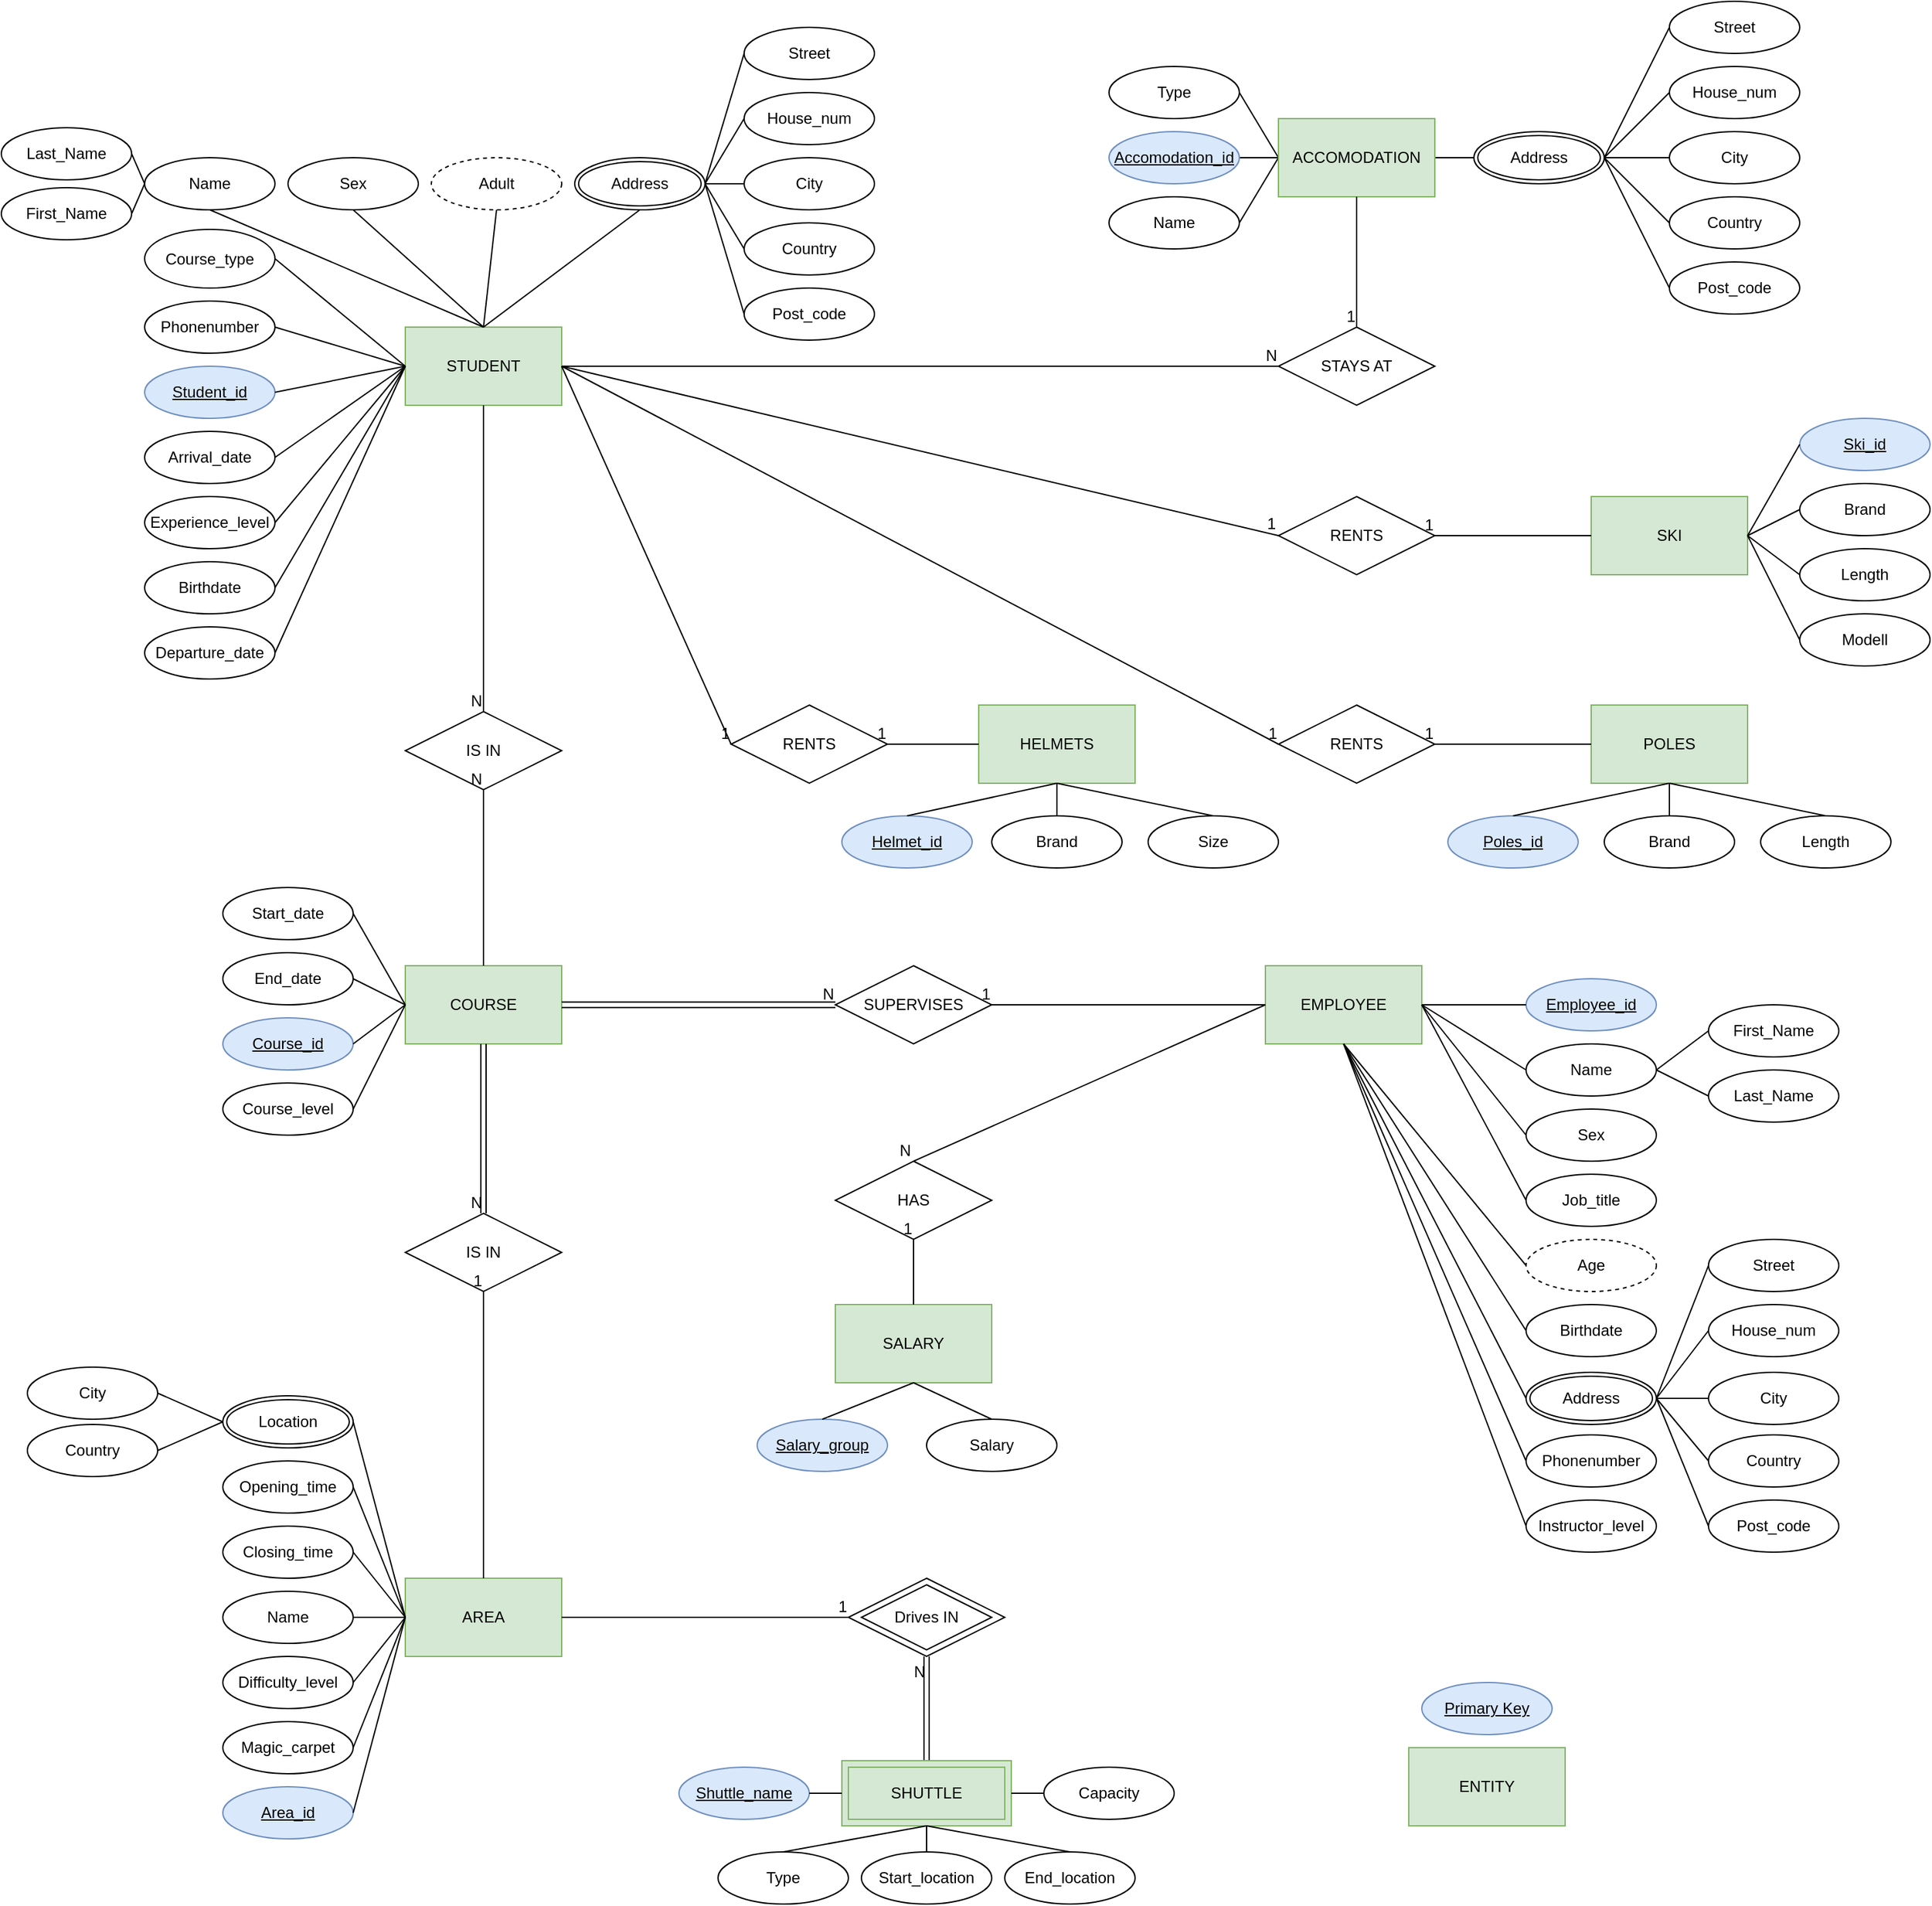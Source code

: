 <mxfile version="21.3.0" type="device">
  <diagram id="R2lEEEUBdFMjLlhIrx00" name="Page-1">
    <mxGraphModel dx="3038" dy="1813" grid="1" gridSize="10" guides="1" tooltips="1" connect="1" arrows="1" fold="1" page="0" pageScale="1" pageWidth="850" pageHeight="1100" math="0" shadow="0" extFonts="Permanent Marker^https://fonts.googleapis.com/css?family=Permanent+Marker">
      <root>
        <mxCell id="0" />
        <mxCell id="1" parent="0" />
        <mxCell id="_7YUsY37ZqRuh6ZpaFpD-2" value="STUDENT" style="rounded=0;whiteSpace=wrap;html=1;fillColor=#d5e8d4;strokeColor=#82b366;" parent="1" vertex="1">
          <mxGeometry x="-670" y="-480" width="120" height="60" as="geometry" />
        </mxCell>
        <mxCell id="_7YUsY37ZqRuh6ZpaFpD-3" value="SKI" style="rounded=0;whiteSpace=wrap;html=1;fillColor=#d5e8d4;strokeColor=#82b366;" parent="1" vertex="1">
          <mxGeometry x="240" y="-350" width="120" height="60" as="geometry" />
        </mxCell>
        <mxCell id="_7YUsY37ZqRuh6ZpaFpD-4" value="COURSE" style="rounded=0;whiteSpace=wrap;html=1;fillColor=#d5e8d4;strokeColor=#82b366;" parent="1" vertex="1">
          <mxGeometry x="-670" y="10" width="120" height="60" as="geometry" />
        </mxCell>
        <mxCell id="_7YUsY37ZqRuh6ZpaFpD-5" value="AREA" style="rounded=0;whiteSpace=wrap;html=1;fillColor=#d5e8d4;strokeColor=#82b366;" parent="1" vertex="1">
          <mxGeometry x="-670" y="480" width="120" height="60" as="geometry" />
        </mxCell>
        <mxCell id="_7YUsY37ZqRuh6ZpaFpD-7" value="EMPLOYEE" style="rounded=0;whiteSpace=wrap;html=1;fillColor=#d5e8d4;strokeColor=#82b366;" parent="1" vertex="1">
          <mxGeometry x="-10" y="10" width="120" height="60" as="geometry" />
        </mxCell>
        <mxCell id="TnhRacV6PNLluVVr3HMx-4" style="edgeStyle=orthogonalEdgeStyle;rounded=0;orthogonalLoop=1;jettySize=auto;html=1;exitX=1;exitY=0.5;exitDx=0;exitDy=0;entryX=0;entryY=0.5;entryDx=0;entryDy=0;endArrow=none;endFill=0;" edge="1" parent="1" source="_7YUsY37ZqRuh6ZpaFpD-8" target="mtELeGEA9m5529zmG4a9-16">
          <mxGeometry relative="1" as="geometry" />
        </mxCell>
        <mxCell id="TnhRacV6PNLluVVr3HMx-5" style="rounded=0;orthogonalLoop=1;jettySize=auto;html=1;exitX=0;exitY=0.5;exitDx=0;exitDy=0;entryX=1;entryY=0.5;entryDx=0;entryDy=0;strokeColor=none;endArrow=none;endFill=0;" edge="1" parent="1" source="_7YUsY37ZqRuh6ZpaFpD-8" target="_7YUsY37ZqRuh6ZpaFpD-103">
          <mxGeometry relative="1" as="geometry">
            <mxPoint x="-40" y="-660" as="targetPoint" />
          </mxGeometry>
        </mxCell>
        <mxCell id="TnhRacV6PNLluVVr3HMx-6" style="rounded=0;orthogonalLoop=1;jettySize=auto;html=1;exitX=0;exitY=0.5;exitDx=0;exitDy=0;entryX=1;entryY=0.5;entryDx=0;entryDy=0;endArrow=none;endFill=0;" edge="1" parent="1" source="_7YUsY37ZqRuh6ZpaFpD-8" target="_7YUsY37ZqRuh6ZpaFpD-103">
          <mxGeometry relative="1" as="geometry" />
        </mxCell>
        <mxCell id="TnhRacV6PNLluVVr3HMx-7" style="rounded=0;orthogonalLoop=1;jettySize=auto;html=1;exitX=0;exitY=0.5;exitDx=0;exitDy=0;endArrow=none;endFill=0;" edge="1" parent="1" source="_7YUsY37ZqRuh6ZpaFpD-8">
          <mxGeometry relative="1" as="geometry">
            <mxPoint x="-30" y="-610" as="targetPoint" />
          </mxGeometry>
        </mxCell>
        <mxCell id="TnhRacV6PNLluVVr3HMx-8" style="rounded=0;orthogonalLoop=1;jettySize=auto;html=1;exitX=0;exitY=0.5;exitDx=0;exitDy=0;entryX=1;entryY=0.5;entryDx=0;entryDy=0;endArrow=none;endFill=0;" edge="1" parent="1" source="_7YUsY37ZqRuh6ZpaFpD-8" target="_7YUsY37ZqRuh6ZpaFpD-104">
          <mxGeometry relative="1" as="geometry" />
        </mxCell>
        <mxCell id="_7YUsY37ZqRuh6ZpaFpD-8" value="ACCOMODATION" style="rounded=0;whiteSpace=wrap;html=1;fillColor=#d5e8d4;strokeColor=#82b366;" parent="1" vertex="1">
          <mxGeometry y="-640" width="120" height="60" as="geometry" />
        </mxCell>
        <mxCell id="_7YUsY37ZqRuh6ZpaFpD-13" value="Address" style="ellipse;shape=doubleEllipse;margin=3;whiteSpace=wrap;html=1;align=center;" parent="1" vertex="1">
          <mxGeometry x="-540" y="-610" width="100" height="40" as="geometry" />
        </mxCell>
        <mxCell id="_7YUsY37ZqRuh6ZpaFpD-14" value="Student_id" style="ellipse;whiteSpace=wrap;html=1;align=center;fontStyle=4;fillColor=#dae8fc;strokeColor=#6c8ebf;" parent="1" vertex="1">
          <mxGeometry x="-870" y="-450" width="100" height="40" as="geometry" />
        </mxCell>
        <mxCell id="_7YUsY37ZqRuh6ZpaFpD-15" value="Street" style="ellipse;whiteSpace=wrap;html=1;" parent="1" vertex="1">
          <mxGeometry x="-410" y="-710" width="100" height="40" as="geometry" />
        </mxCell>
        <mxCell id="_7YUsY37ZqRuh6ZpaFpD-16" value="House_num" style="ellipse;whiteSpace=wrap;html=1;" parent="1" vertex="1">
          <mxGeometry x="-410" y="-660" width="100" height="40" as="geometry" />
        </mxCell>
        <mxCell id="_7YUsY37ZqRuh6ZpaFpD-17" value="Post_code" style="ellipse;whiteSpace=wrap;html=1;" parent="1" vertex="1">
          <mxGeometry x="-410" y="-510" width="100" height="40" as="geometry" />
        </mxCell>
        <mxCell id="_7YUsY37ZqRuh6ZpaFpD-18" value="" style="endArrow=none;html=1;rounded=0;entryX=1;entryY=0.5;entryDx=0;entryDy=0;exitX=0;exitY=0.5;exitDx=0;exitDy=0;" parent="1" source="_7YUsY37ZqRuh6ZpaFpD-16" target="_7YUsY37ZqRuh6ZpaFpD-13" edge="1">
          <mxGeometry relative="1" as="geometry">
            <mxPoint x="-400" y="-690" as="sourcePoint" />
            <mxPoint x="-240" y="-690" as="targetPoint" />
          </mxGeometry>
        </mxCell>
        <mxCell id="_7YUsY37ZqRuh6ZpaFpD-19" value="" style="endArrow=none;html=1;rounded=0;exitX=1;exitY=0.5;exitDx=0;exitDy=0;entryX=0;entryY=0.5;entryDx=0;entryDy=0;" parent="1" source="_7YUsY37ZqRuh6ZpaFpD-13" target="_7YUsY37ZqRuh6ZpaFpD-15" edge="1">
          <mxGeometry relative="1" as="geometry">
            <mxPoint x="-400" y="-690" as="sourcePoint" />
            <mxPoint x="-580" y="-792.5" as="targetPoint" />
          </mxGeometry>
        </mxCell>
        <mxCell id="_7YUsY37ZqRuh6ZpaFpD-20" value="" style="endArrow=none;html=1;rounded=0;exitX=1;exitY=0.5;exitDx=0;exitDy=0;entryX=0;entryY=0.5;entryDx=0;entryDy=0;" parent="1" source="_7YUsY37ZqRuh6ZpaFpD-13" target="_7YUsY37ZqRuh6ZpaFpD-17" edge="1">
          <mxGeometry relative="1" as="geometry">
            <mxPoint x="-400" y="-690" as="sourcePoint" />
            <mxPoint x="-330" y="-750" as="targetPoint" />
          </mxGeometry>
        </mxCell>
        <mxCell id="_7YUsY37ZqRuh6ZpaFpD-21" value="Birthdate" style="ellipse;whiteSpace=wrap;html=1;" parent="1" vertex="1">
          <mxGeometry x="-870" y="-300" width="100" height="40" as="geometry" />
        </mxCell>
        <mxCell id="_7YUsY37ZqRuh6ZpaFpD-22" value="Phonenumber" style="ellipse;whiteSpace=wrap;html=1;" parent="1" vertex="1">
          <mxGeometry x="-870" y="-500" width="100" height="40" as="geometry" />
        </mxCell>
        <mxCell id="_7YUsY37ZqRuh6ZpaFpD-24" value="Sex" style="ellipse;whiteSpace=wrap;html=1;" parent="1" vertex="1">
          <mxGeometry x="-760" y="-610" width="100" height="40" as="geometry" />
        </mxCell>
        <mxCell id="_7YUsY37ZqRuh6ZpaFpD-27" value="Experience_level" style="ellipse;whiteSpace=wrap;html=1;" parent="1" vertex="1">
          <mxGeometry x="-870" y="-350" width="100" height="40" as="geometry" />
        </mxCell>
        <mxCell id="_7YUsY37ZqRuh6ZpaFpD-30" value="Course_type" style="ellipse;whiteSpace=wrap;html=1;" parent="1" vertex="1">
          <mxGeometry x="-870" y="-555" width="100" height="45" as="geometry" />
        </mxCell>
        <mxCell id="_7YUsY37ZqRuh6ZpaFpD-32" value="Adult" style="ellipse;whiteSpace=wrap;html=1;align=center;dashed=1;" parent="1" vertex="1">
          <mxGeometry x="-650" y="-610" width="100" height="40" as="geometry" />
        </mxCell>
        <mxCell id="_7YUsY37ZqRuh6ZpaFpD-35" value="Brand" style="ellipse;whiteSpace=wrap;html=1;align=center;" parent="1" vertex="1">
          <mxGeometry x="400" y="-360" width="100" height="40" as="geometry" />
        </mxCell>
        <mxCell id="_7YUsY37ZqRuh6ZpaFpD-36" value="Ski_id" style="ellipse;whiteSpace=wrap;html=1;align=center;fontStyle=4;fillColor=#dae8fc;strokeColor=#6c8ebf;" parent="1" vertex="1">
          <mxGeometry x="400" y="-410" width="100" height="40" as="geometry" />
        </mxCell>
        <mxCell id="_7YUsY37ZqRuh6ZpaFpD-41" value="Length" style="ellipse;whiteSpace=wrap;html=1;align=center;" parent="1" vertex="1">
          <mxGeometry x="400" y="-310" width="100" height="40" as="geometry" />
        </mxCell>
        <mxCell id="_7YUsY37ZqRuh6ZpaFpD-44" value="Country" style="ellipse;whiteSpace=wrap;html=1;align=center;" parent="1" vertex="1">
          <mxGeometry x="-960" y="362" width="100" height="40" as="geometry" />
        </mxCell>
        <mxCell id="_7YUsY37ZqRuh6ZpaFpD-45" value="Area_id" style="ellipse;whiteSpace=wrap;html=1;align=center;fontStyle=4;fillColor=#dae8fc;strokeColor=#6c8ebf;" parent="1" vertex="1">
          <mxGeometry x="-810" y="640" width="100" height="40" as="geometry" />
        </mxCell>
        <mxCell id="_7YUsY37ZqRuh6ZpaFpD-46" value="Name" style="ellipse;whiteSpace=wrap;html=1;align=center;" parent="1" vertex="1">
          <mxGeometry x="-810" y="490" width="100" height="40" as="geometry" />
        </mxCell>
        <mxCell id="_7YUsY37ZqRuh6ZpaFpD-47" value="Difficulty_level" style="ellipse;whiteSpace=wrap;html=1;align=center;" parent="1" vertex="1">
          <mxGeometry x="-810" y="540" width="100" height="40" as="geometry" />
        </mxCell>
        <mxCell id="_7YUsY37ZqRuh6ZpaFpD-48" value="Opening_time" style="ellipse;whiteSpace=wrap;html=1;align=center;" parent="1" vertex="1">
          <mxGeometry x="-810" y="390" width="100" height="40" as="geometry" />
        </mxCell>
        <mxCell id="_7YUsY37ZqRuh6ZpaFpD-49" value="Closing_time" style="ellipse;whiteSpace=wrap;html=1;align=center;" parent="1" vertex="1">
          <mxGeometry x="-810" y="440" width="100" height="40" as="geometry" />
        </mxCell>
        <mxCell id="_7YUsY37ZqRuh6ZpaFpD-50" value="Magic_carpet" style="ellipse;whiteSpace=wrap;html=1;align=center;" parent="1" vertex="1">
          <mxGeometry x="-810" y="590" width="100" height="40" as="geometry" />
        </mxCell>
        <mxCell id="_7YUsY37ZqRuh6ZpaFpD-51" value="Location" style="ellipse;shape=doubleEllipse;margin=3;whiteSpace=wrap;html=1;align=center;" parent="1" vertex="1">
          <mxGeometry x="-810" y="340" width="100" height="40" as="geometry" />
        </mxCell>
        <mxCell id="_7YUsY37ZqRuh6ZpaFpD-52" value="City" style="ellipse;whiteSpace=wrap;html=1;align=center;" parent="1" vertex="1">
          <mxGeometry x="-960" y="318" width="100" height="40" as="geometry" />
        </mxCell>
        <mxCell id="_7YUsY37ZqRuh6ZpaFpD-57" value="" style="endArrow=none;html=1;rounded=0;entryX=1;entryY=0.5;entryDx=0;entryDy=0;" parent="1" target="_7YUsY37ZqRuh6ZpaFpD-44" edge="1">
          <mxGeometry relative="1" as="geometry">
            <mxPoint x="-810" y="360" as="sourcePoint" />
            <mxPoint x="-350" y="260" as="targetPoint" />
          </mxGeometry>
        </mxCell>
        <mxCell id="_7YUsY37ZqRuh6ZpaFpD-58" value="" style="endArrow=none;html=1;rounded=0;exitX=0;exitY=0.5;exitDx=0;exitDy=0;entryX=1;entryY=0.5;entryDx=0;entryDy=0;" parent="1" source="_7YUsY37ZqRuh6ZpaFpD-51" target="_7YUsY37ZqRuh6ZpaFpD-52" edge="1">
          <mxGeometry relative="1" as="geometry">
            <mxPoint x="-510" y="260" as="sourcePoint" />
            <mxPoint x="-580" y="340" as="targetPoint" />
          </mxGeometry>
        </mxCell>
        <mxCell id="_7YUsY37ZqRuh6ZpaFpD-62" value="Start_location" style="ellipse;whiteSpace=wrap;html=1;align=center;" parent="1" vertex="1">
          <mxGeometry x="-320" y="690" width="100" height="40" as="geometry" />
        </mxCell>
        <mxCell id="_7YUsY37ZqRuh6ZpaFpD-63" value="End_location" style="ellipse;whiteSpace=wrap;html=1;align=center;" parent="1" vertex="1">
          <mxGeometry x="-210" y="690" width="100" height="40" as="geometry" />
        </mxCell>
        <mxCell id="_7YUsY37ZqRuh6ZpaFpD-64" value="Capacity" style="ellipse;whiteSpace=wrap;html=1;align=center;" parent="1" vertex="1">
          <mxGeometry x="-180" y="625" width="100" height="40" as="geometry" />
        </mxCell>
        <mxCell id="_7YUsY37ZqRuh6ZpaFpD-65" value="Type" style="ellipse;whiteSpace=wrap;html=1;align=center;" parent="1" vertex="1">
          <mxGeometry x="-430" y="690" width="100" height="40" as="geometry" />
        </mxCell>
        <mxCell id="_7YUsY37ZqRuh6ZpaFpD-66" value="Employee_id" style="ellipse;whiteSpace=wrap;html=1;align=center;fontStyle=4;fillColor=#dae8fc;strokeColor=#6c8ebf;" parent="1" vertex="1">
          <mxGeometry x="190" y="20" width="100" height="40" as="geometry" />
        </mxCell>
        <mxCell id="_7YUsY37ZqRuh6ZpaFpD-68" value="Name" style="ellipse;whiteSpace=wrap;html=1;align=center;" parent="1" vertex="1">
          <mxGeometry x="190" y="70" width="100" height="40" as="geometry" />
        </mxCell>
        <mxCell id="_7YUsY37ZqRuh6ZpaFpD-76" value="Birthdate" style="ellipse;whiteSpace=wrap;html=1;" parent="1" vertex="1">
          <mxGeometry x="190" y="270" width="100" height="40" as="geometry" />
        </mxCell>
        <mxCell id="_7YUsY37ZqRuh6ZpaFpD-77" value="Phonenumber" style="ellipse;whiteSpace=wrap;html=1;" parent="1" vertex="1">
          <mxGeometry x="190" y="370" width="100" height="40" as="geometry" />
        </mxCell>
        <mxCell id="_7YUsY37ZqRuh6ZpaFpD-78" value="Job_title" style="ellipse;whiteSpace=wrap;html=1;" parent="1" vertex="1">
          <mxGeometry x="190" y="170" width="100" height="40" as="geometry" />
        </mxCell>
        <mxCell id="_7YUsY37ZqRuh6ZpaFpD-79" value="Sex" style="ellipse;whiteSpace=wrap;html=1;" parent="1" vertex="1">
          <mxGeometry x="190" y="120" width="100" height="40" as="geometry" />
        </mxCell>
        <mxCell id="_7YUsY37ZqRuh6ZpaFpD-80" value="Age" style="ellipse;whiteSpace=wrap;html=1;align=center;dashed=1;" parent="1" vertex="1">
          <mxGeometry x="190" y="220" width="100" height="40" as="geometry" />
        </mxCell>
        <mxCell id="_7YUsY37ZqRuh6ZpaFpD-83" value="SALARY" style="rounded=0;whiteSpace=wrap;html=1;fillColor=#d5e8d4;strokeColor=#82b366;" parent="1" vertex="1">
          <mxGeometry x="-340" y="270" width="120" height="60" as="geometry" />
        </mxCell>
        <mxCell id="_7YUsY37ZqRuh6ZpaFpD-84" value="Instructor_level" style="ellipse;whiteSpace=wrap;html=1;" parent="1" vertex="1">
          <mxGeometry x="190" y="420" width="100" height="40" as="geometry" />
        </mxCell>
        <mxCell id="_7YUsY37ZqRuh6ZpaFpD-87" value="Salary_group" style="ellipse;whiteSpace=wrap;html=1;align=center;fontStyle=4;fillColor=#dae8fc;strokeColor=#6c8ebf;" parent="1" vertex="1">
          <mxGeometry x="-400" y="358" width="100" height="40" as="geometry" />
        </mxCell>
        <mxCell id="_7YUsY37ZqRuh6ZpaFpD-88" value="Salary" style="ellipse;whiteSpace=wrap;html=1;" parent="1" vertex="1">
          <mxGeometry x="-270" y="358" width="100" height="40" as="geometry" />
        </mxCell>
        <mxCell id="_7YUsY37ZqRuh6ZpaFpD-89" value="Course_id" style="ellipse;whiteSpace=wrap;html=1;align=center;fontStyle=4;fillColor=#dae8fc;strokeColor=#6c8ebf;" parent="1" vertex="1">
          <mxGeometry x="-810" y="50" width="100" height="40" as="geometry" />
        </mxCell>
        <mxCell id="_7YUsY37ZqRuh6ZpaFpD-90" value="Course_level" style="ellipse;whiteSpace=wrap;html=1;" parent="1" vertex="1">
          <mxGeometry x="-810" y="100" width="100" height="40" as="geometry" />
        </mxCell>
        <mxCell id="_7YUsY37ZqRuh6ZpaFpD-91" value="Start_date" style="ellipse;whiteSpace=wrap;html=1;" parent="1" vertex="1">
          <mxGeometry x="-810" y="-50" width="100" height="40" as="geometry" />
        </mxCell>
        <mxCell id="_7YUsY37ZqRuh6ZpaFpD-92" value="End_date" style="ellipse;whiteSpace=wrap;html=1;" parent="1" vertex="1">
          <mxGeometry x="-810" width="100" height="40" as="geometry" />
        </mxCell>
        <mxCell id="_7YUsY37ZqRuh6ZpaFpD-103" value="Type" style="ellipse;whiteSpace=wrap;html=1;" parent="1" vertex="1">
          <mxGeometry x="-130" y="-680" width="100" height="40" as="geometry" />
        </mxCell>
        <mxCell id="_7YUsY37ZqRuh6ZpaFpD-104" value="Name" style="ellipse;whiteSpace=wrap;html=1;" parent="1" vertex="1">
          <mxGeometry x="-130" y="-580" width="100" height="40" as="geometry" />
        </mxCell>
        <mxCell id="_7YUsY37ZqRuh6ZpaFpD-105" value="RENTS" style="shape=rhombus;perimeter=rhombusPerimeter;whiteSpace=wrap;html=1;align=center;" parent="1" vertex="1">
          <mxGeometry y="-350" width="120" height="60" as="geometry" />
        </mxCell>
        <mxCell id="_7YUsY37ZqRuh6ZpaFpD-115" value="IS IN" style="shape=rhombus;perimeter=rhombusPerimeter;whiteSpace=wrap;html=1;align=center;" parent="1" vertex="1">
          <mxGeometry x="-670" y="-185" width="120" height="60" as="geometry" />
        </mxCell>
        <mxCell id="_7YUsY37ZqRuh6ZpaFpD-148" value="SUPERVISES" style="shape=rhombus;perimeter=rhombusPerimeter;whiteSpace=wrap;html=1;align=center;" parent="1" vertex="1">
          <mxGeometry x="-340" y="10" width="120" height="60" as="geometry" />
        </mxCell>
        <mxCell id="_7YUsY37ZqRuh6ZpaFpD-160" value="" style="endArrow=none;html=1;rounded=0;entryX=0;entryY=0.5;entryDx=0;entryDy=0;exitX=1;exitY=0.5;exitDx=0;exitDy=0;" parent="1" source="_7YUsY37ZqRuh6ZpaFpD-2" target="_7YUsY37ZqRuh6ZpaFpD-105" edge="1">
          <mxGeometry relative="1" as="geometry">
            <mxPoint x="-230" y="-100" as="sourcePoint" />
            <mxPoint x="-70" y="-100" as="targetPoint" />
          </mxGeometry>
        </mxCell>
        <mxCell id="_7YUsY37ZqRuh6ZpaFpD-161" value="1" style="resizable=0;html=1;whiteSpace=wrap;align=right;verticalAlign=bottom;" parent="_7YUsY37ZqRuh6ZpaFpD-160" connectable="0" vertex="1">
          <mxGeometry x="1" relative="1" as="geometry" />
        </mxCell>
        <mxCell id="_7YUsY37ZqRuh6ZpaFpD-162" value="HAS" style="shape=rhombus;perimeter=rhombusPerimeter;whiteSpace=wrap;html=1;align=center;" parent="1" vertex="1">
          <mxGeometry x="-340" y="160" width="120" height="60" as="geometry" />
        </mxCell>
        <mxCell id="_7YUsY37ZqRuh6ZpaFpD-171" value="STAYS AT" style="shape=rhombus;perimeter=rhombusPerimeter;whiteSpace=wrap;html=1;align=center;" parent="1" vertex="1">
          <mxGeometry y="-480" width="120" height="60" as="geometry" />
        </mxCell>
        <mxCell id="_7YUsY37ZqRuh6ZpaFpD-178" value="" style="endArrow=none;html=1;rounded=0;exitX=1;exitY=0.5;exitDx=0;exitDy=0;entryX=0;entryY=0.5;entryDx=0;entryDy=0;" parent="1" source="_7YUsY37ZqRuh6ZpaFpD-2" target="_7YUsY37ZqRuh6ZpaFpD-171" edge="1">
          <mxGeometry relative="1" as="geometry">
            <mxPoint x="-10" y="-170" as="sourcePoint" />
            <mxPoint x="100" y="-240" as="targetPoint" />
          </mxGeometry>
        </mxCell>
        <mxCell id="_7YUsY37ZqRuh6ZpaFpD-179" value="N" style="resizable=0;html=1;whiteSpace=wrap;align=right;verticalAlign=bottom;" parent="_7YUsY37ZqRuh6ZpaFpD-178" connectable="0" vertex="1">
          <mxGeometry x="1" relative="1" as="geometry" />
        </mxCell>
        <mxCell id="_7YUsY37ZqRuh6ZpaFpD-180" value="" style="endArrow=none;html=1;rounded=0;entryX=0.5;entryY=0;entryDx=0;entryDy=0;exitX=0.5;exitY=1;exitDx=0;exitDy=0;" parent="1" source="_7YUsY37ZqRuh6ZpaFpD-8" target="_7YUsY37ZqRuh6ZpaFpD-171" edge="1">
          <mxGeometry relative="1" as="geometry">
            <mxPoint x="-10" y="-170" as="sourcePoint" />
            <mxPoint x="150" y="-170" as="targetPoint" />
          </mxGeometry>
        </mxCell>
        <mxCell id="_7YUsY37ZqRuh6ZpaFpD-181" value="1" style="resizable=0;html=1;whiteSpace=wrap;align=right;verticalAlign=bottom;" parent="_7YUsY37ZqRuh6ZpaFpD-180" connectable="0" vertex="1">
          <mxGeometry x="1" relative="1" as="geometry" />
        </mxCell>
        <mxCell id="_7YUsY37ZqRuh6ZpaFpD-182" value="IS IN" style="shape=rhombus;perimeter=rhombusPerimeter;whiteSpace=wrap;html=1;align=center;" parent="1" vertex="1">
          <mxGeometry x="-670" y="200" width="120" height="60" as="geometry" />
        </mxCell>
        <mxCell id="_7YUsY37ZqRuh6ZpaFpD-187" value="" style="endArrow=none;html=1;rounded=0;exitX=0.5;exitY=0;exitDx=0;exitDy=0;entryX=0.5;entryY=1;entryDx=0;entryDy=0;" parent="1" source="_7YUsY37ZqRuh6ZpaFpD-5" target="_7YUsY37ZqRuh6ZpaFpD-182" edge="1">
          <mxGeometry relative="1" as="geometry">
            <mxPoint x="-250" y="640" as="sourcePoint" />
            <mxPoint x="-90" y="640" as="targetPoint" />
          </mxGeometry>
        </mxCell>
        <mxCell id="_7YUsY37ZqRuh6ZpaFpD-188" value="1" style="resizable=0;html=1;whiteSpace=wrap;align=right;verticalAlign=bottom;" parent="_7YUsY37ZqRuh6ZpaFpD-187" connectable="0" vertex="1">
          <mxGeometry x="1" relative="1" as="geometry" />
        </mxCell>
        <mxCell id="_7YUsY37ZqRuh6ZpaFpD-192" value="" style="shape=rhombus;perimeter=rhombusPerimeter;whiteSpace=wrap;html=1;align=center;" parent="1" vertex="1">
          <mxGeometry x="-330" y="480" width="120" height="60" as="geometry" />
        </mxCell>
        <mxCell id="_7YUsY37ZqRuh6ZpaFpD-196" value="" style="endArrow=none;html=1;rounded=0;exitX=1;exitY=0.5;exitDx=0;exitDy=0;entryX=0;entryY=0.5;entryDx=0;entryDy=0;" parent="1" source="_7YUsY37ZqRuh6ZpaFpD-5" target="_7YUsY37ZqRuh6ZpaFpD-192" edge="1">
          <mxGeometry relative="1" as="geometry">
            <mxPoint x="-250" y="640" as="sourcePoint" />
            <mxPoint x="-90" y="640" as="targetPoint" />
          </mxGeometry>
        </mxCell>
        <mxCell id="_7YUsY37ZqRuh6ZpaFpD-197" value="1" style="resizable=0;html=1;whiteSpace=wrap;align=right;verticalAlign=bottom;" parent="_7YUsY37ZqRuh6ZpaFpD-196" connectable="0" vertex="1">
          <mxGeometry x="1" relative="1" as="geometry" />
        </mxCell>
        <mxCell id="_7YUsY37ZqRuh6ZpaFpD-198" value="" style="shape=link;html=1;rounded=0;exitX=0.5;exitY=0;exitDx=0;exitDy=0;entryX=0.5;entryY=1;entryDx=0;entryDy=0;" parent="1" source="_7YUsY37ZqRuh6ZpaFpD-202" target="_7YUsY37ZqRuh6ZpaFpD-192" edge="1">
          <mxGeometry relative="1" as="geometry">
            <mxPoint x="-240" y="730" as="sourcePoint" />
            <mxPoint x="-120" y="680" as="targetPoint" />
          </mxGeometry>
        </mxCell>
        <mxCell id="_7YUsY37ZqRuh6ZpaFpD-199" value="N" style="resizable=0;html=1;whiteSpace=wrap;align=right;verticalAlign=bottom;" parent="_7YUsY37ZqRuh6ZpaFpD-198" connectable="0" vertex="1">
          <mxGeometry x="1" relative="1" as="geometry">
            <mxPoint y="20" as="offset" />
          </mxGeometry>
        </mxCell>
        <mxCell id="_7YUsY37ZqRuh6ZpaFpD-200" value="" style="shape=link;html=1;rounded=0;exitX=0.5;exitY=1;exitDx=0;exitDy=0;entryX=0.5;entryY=0;entryDx=0;entryDy=0;" parent="1" source="_7YUsY37ZqRuh6ZpaFpD-4" target="_7YUsY37ZqRuh6ZpaFpD-182" edge="1">
          <mxGeometry relative="1" as="geometry">
            <mxPoint x="-250" y="340" as="sourcePoint" />
            <mxPoint x="-90" y="340" as="targetPoint" />
          </mxGeometry>
        </mxCell>
        <mxCell id="_7YUsY37ZqRuh6ZpaFpD-201" value="N" style="resizable=0;html=1;whiteSpace=wrap;align=right;verticalAlign=bottom;" parent="_7YUsY37ZqRuh6ZpaFpD-200" connectable="0" vertex="1">
          <mxGeometry x="1" relative="1" as="geometry" />
        </mxCell>
        <mxCell id="_7YUsY37ZqRuh6ZpaFpD-202" value="SHUTTLE" style="shape=ext;margin=3;double=1;whiteSpace=wrap;html=1;align=center;fillColor=#d5e8d4;strokeColor=#82b366;" parent="1" vertex="1">
          <mxGeometry x="-335" y="620" width="130" height="50" as="geometry" />
        </mxCell>
        <mxCell id="BchM0v5HkjgXGt6HoBju-3" value="" style="endArrow=none;html=1;rounded=0;exitX=0;exitY=0.5;exitDx=0;exitDy=0;entryX=0.5;entryY=0;entryDx=0;entryDy=0;" parent="1" source="_7YUsY37ZqRuh6ZpaFpD-7" target="_7YUsY37ZqRuh6ZpaFpD-162" edge="1">
          <mxGeometry relative="1" as="geometry">
            <mxPoint x="-40" y="580" as="sourcePoint" />
            <mxPoint x="120" y="580" as="targetPoint" />
          </mxGeometry>
        </mxCell>
        <mxCell id="BchM0v5HkjgXGt6HoBju-4" value="N" style="resizable=0;html=1;whiteSpace=wrap;align=right;verticalAlign=bottom;" parent="BchM0v5HkjgXGt6HoBju-3" connectable="0" vertex="1">
          <mxGeometry x="1" relative="1" as="geometry" />
        </mxCell>
        <mxCell id="BchM0v5HkjgXGt6HoBju-5" value="" style="endArrow=none;html=1;rounded=0;entryX=0.5;entryY=1;entryDx=0;entryDy=0;exitX=0.5;exitY=0;exitDx=0;exitDy=0;" parent="1" source="_7YUsY37ZqRuh6ZpaFpD-83" target="_7YUsY37ZqRuh6ZpaFpD-162" edge="1">
          <mxGeometry relative="1" as="geometry">
            <mxPoint x="270" y="460" as="sourcePoint" />
            <mxPoint x="270" y="520" as="targetPoint" />
          </mxGeometry>
        </mxCell>
        <mxCell id="BchM0v5HkjgXGt6HoBju-6" value="1" style="resizable=0;html=1;whiteSpace=wrap;align=right;verticalAlign=bottom;" parent="BchM0v5HkjgXGt6HoBju-5" connectable="0" vertex="1">
          <mxGeometry x="1" relative="1" as="geometry" />
        </mxCell>
        <mxCell id="BchM0v5HkjgXGt6HoBju-7" value="" style="shape=link;html=1;rounded=0;width=-4.286;exitX=1;exitY=0.5;exitDx=0;exitDy=0;entryX=0;entryY=0.5;entryDx=0;entryDy=0;" parent="1" source="_7YUsY37ZqRuh6ZpaFpD-4" target="_7YUsY37ZqRuh6ZpaFpD-148" edge="1">
          <mxGeometry relative="1" as="geometry">
            <mxPoint x="-40" y="150" as="sourcePoint" />
            <mxPoint x="120" y="150" as="targetPoint" />
          </mxGeometry>
        </mxCell>
        <mxCell id="BchM0v5HkjgXGt6HoBju-8" value="N" style="resizable=0;html=1;whiteSpace=wrap;align=right;verticalAlign=bottom;" parent="BchM0v5HkjgXGt6HoBju-7" connectable="0" vertex="1">
          <mxGeometry x="1" relative="1" as="geometry" />
        </mxCell>
        <mxCell id="BchM0v5HkjgXGt6HoBju-11" value="" style="endArrow=none;html=1;rounded=0;entryX=1;entryY=0.5;entryDx=0;entryDy=0;exitX=0;exitY=0.5;exitDx=0;exitDy=0;" parent="1" source="_7YUsY37ZqRuh6ZpaFpD-7" target="_7YUsY37ZqRuh6ZpaFpD-148" edge="1">
          <mxGeometry relative="1" as="geometry">
            <mxPoint x="-40" y="150" as="sourcePoint" />
            <mxPoint x="120" y="150" as="targetPoint" />
          </mxGeometry>
        </mxCell>
        <mxCell id="BchM0v5HkjgXGt6HoBju-12" value="1" style="resizable=0;html=1;whiteSpace=wrap;align=right;verticalAlign=bottom;" parent="BchM0v5HkjgXGt6HoBju-11" connectable="0" vertex="1">
          <mxGeometry x="1" relative="1" as="geometry" />
        </mxCell>
        <mxCell id="BchM0v5HkjgXGt6HoBju-13" value="" style="endArrow=none;html=1;rounded=0;entryX=0.5;entryY=1;entryDx=0;entryDy=0;exitX=0.5;exitY=0;exitDx=0;exitDy=0;" parent="1" source="_7YUsY37ZqRuh6ZpaFpD-4" target="_7YUsY37ZqRuh6ZpaFpD-115" edge="1">
          <mxGeometry relative="1" as="geometry">
            <mxPoint x="-40" y="40" as="sourcePoint" />
            <mxPoint x="120" y="40" as="targetPoint" />
          </mxGeometry>
        </mxCell>
        <mxCell id="BchM0v5HkjgXGt6HoBju-14" value="N" style="resizable=0;html=1;whiteSpace=wrap;align=right;verticalAlign=bottom;" parent="BchM0v5HkjgXGt6HoBju-13" connectable="0" vertex="1">
          <mxGeometry x="1" relative="1" as="geometry" />
        </mxCell>
        <mxCell id="BchM0v5HkjgXGt6HoBju-15" value="" style="endArrow=none;html=1;rounded=0;entryX=0.5;entryY=0;entryDx=0;entryDy=0;exitX=0.5;exitY=1;exitDx=0;exitDy=0;" parent="1" source="_7YUsY37ZqRuh6ZpaFpD-2" target="_7YUsY37ZqRuh6ZpaFpD-115" edge="1">
          <mxGeometry relative="1" as="geometry">
            <mxPoint x="-40" y="40" as="sourcePoint" />
            <mxPoint x="120" y="40" as="targetPoint" />
          </mxGeometry>
        </mxCell>
        <mxCell id="BchM0v5HkjgXGt6HoBju-16" value="N" style="resizable=0;html=1;whiteSpace=wrap;align=right;verticalAlign=bottom;" parent="BchM0v5HkjgXGt6HoBju-15" connectable="0" vertex="1">
          <mxGeometry x="1" relative="1" as="geometry" />
        </mxCell>
        <mxCell id="BchM0v5HkjgXGt6HoBju-23" value="" style="endArrow=none;html=1;rounded=0;entryX=1;entryY=0.5;entryDx=0;entryDy=0;exitX=0;exitY=0.5;exitDx=0;exitDy=0;" parent="1" source="_7YUsY37ZqRuh6ZpaFpD-3" target="_7YUsY37ZqRuh6ZpaFpD-105" edge="1">
          <mxGeometry relative="1" as="geometry">
            <mxPoint x="-400" y="-50" as="sourcePoint" />
            <mxPoint x="-190" y="-65" as="targetPoint" />
          </mxGeometry>
        </mxCell>
        <mxCell id="BchM0v5HkjgXGt6HoBju-24" value="1" style="resizable=0;html=1;whiteSpace=wrap;align=right;verticalAlign=bottom;" parent="BchM0v5HkjgXGt6HoBju-23" connectable="0" vertex="1">
          <mxGeometry x="1" relative="1" as="geometry" />
        </mxCell>
        <mxCell id="BchM0v5HkjgXGt6HoBju-26" value="HELMETS" style="rounded=0;whiteSpace=wrap;html=1;fillColor=#d5e8d4;strokeColor=#82b366;" parent="1" vertex="1">
          <mxGeometry x="-230" y="-190" width="120" height="60" as="geometry" />
        </mxCell>
        <mxCell id="BchM0v5HkjgXGt6HoBju-27" value="Brand" style="ellipse;whiteSpace=wrap;html=1;align=center;" parent="1" vertex="1">
          <mxGeometry x="-220" y="-105" width="100" height="40" as="geometry" />
        </mxCell>
        <mxCell id="BchM0v5HkjgXGt6HoBju-28" value="Helmet_id" style="ellipse;whiteSpace=wrap;html=1;align=center;fontStyle=4;fillColor=#dae8fc;strokeColor=#6c8ebf;" parent="1" vertex="1">
          <mxGeometry x="-335" y="-105" width="100" height="40" as="geometry" />
        </mxCell>
        <mxCell id="BchM0v5HkjgXGt6HoBju-29" value="Size" style="ellipse;whiteSpace=wrap;html=1;align=center;" parent="1" vertex="1">
          <mxGeometry x="-100" y="-105" width="100" height="40" as="geometry" />
        </mxCell>
        <mxCell id="BchM0v5HkjgXGt6HoBju-30" value="RENTS" style="shape=rhombus;perimeter=rhombusPerimeter;whiteSpace=wrap;html=1;align=center;" parent="1" vertex="1">
          <mxGeometry x="-420" y="-190" width="120" height="60" as="geometry" />
        </mxCell>
        <mxCell id="BchM0v5HkjgXGt6HoBju-31" value="" style="endArrow=none;html=1;rounded=0;entryX=0;entryY=0.5;entryDx=0;entryDy=0;exitX=1;exitY=0.5;exitDx=0;exitDy=0;" parent="1" source="_7YUsY37ZqRuh6ZpaFpD-2" target="BchM0v5HkjgXGt6HoBju-30" edge="1">
          <mxGeometry relative="1" as="geometry">
            <mxPoint x="-380" y="-35" as="sourcePoint" />
            <mxPoint x="-40" y="-35" as="targetPoint" />
          </mxGeometry>
        </mxCell>
        <mxCell id="BchM0v5HkjgXGt6HoBju-32" value="1" style="resizable=0;html=1;whiteSpace=wrap;align=right;verticalAlign=bottom;" parent="BchM0v5HkjgXGt6HoBju-31" connectable="0" vertex="1">
          <mxGeometry x="1" relative="1" as="geometry" />
        </mxCell>
        <mxCell id="BchM0v5HkjgXGt6HoBju-33" value="" style="endArrow=none;html=1;rounded=0;entryX=1;entryY=0.5;entryDx=0;entryDy=0;exitX=0;exitY=0.5;exitDx=0;exitDy=0;" parent="1" source="BchM0v5HkjgXGt6HoBju-26" edge="1">
          <mxGeometry relative="1" as="geometry">
            <mxPoint x="210" y="-50" as="sourcePoint" />
            <mxPoint x="-300" y="-160" as="targetPoint" />
          </mxGeometry>
        </mxCell>
        <mxCell id="BchM0v5HkjgXGt6HoBju-34" value="1" style="resizable=0;html=1;whiteSpace=wrap;align=right;verticalAlign=bottom;" parent="BchM0v5HkjgXGt6HoBju-33" connectable="0" vertex="1">
          <mxGeometry x="1" relative="1" as="geometry" />
        </mxCell>
        <mxCell id="BchM0v5HkjgXGt6HoBju-35" value="POLES" style="rounded=0;whiteSpace=wrap;html=1;fillColor=#d5e8d4;strokeColor=#82b366;" parent="1" vertex="1">
          <mxGeometry x="240" y="-190" width="120" height="60" as="geometry" />
        </mxCell>
        <mxCell id="BchM0v5HkjgXGt6HoBju-36" value="Brand" style="ellipse;whiteSpace=wrap;html=1;align=center;" parent="1" vertex="1">
          <mxGeometry x="250" y="-105" width="100" height="40" as="geometry" />
        </mxCell>
        <mxCell id="BchM0v5HkjgXGt6HoBju-37" value="Poles_id" style="ellipse;whiteSpace=wrap;html=1;align=center;fontStyle=4;fillColor=#dae8fc;strokeColor=#6c8ebf;" parent="1" vertex="1">
          <mxGeometry x="130" y="-105" width="100" height="40" as="geometry" />
        </mxCell>
        <mxCell id="BchM0v5HkjgXGt6HoBju-38" value="Length" style="ellipse;whiteSpace=wrap;html=1;align=center;" parent="1" vertex="1">
          <mxGeometry x="370" y="-105" width="100" height="40" as="geometry" />
        </mxCell>
        <mxCell id="BchM0v5HkjgXGt6HoBju-39" value="RENTS" style="shape=rhombus;perimeter=rhombusPerimeter;whiteSpace=wrap;html=1;align=center;" parent="1" vertex="1">
          <mxGeometry y="-190" width="120" height="60" as="geometry" />
        </mxCell>
        <mxCell id="BchM0v5HkjgXGt6HoBju-40" value="" style="endArrow=none;html=1;rounded=0;entryX=0;entryY=0.5;entryDx=0;entryDy=0;exitX=1;exitY=0.5;exitDx=0;exitDy=0;" parent="1" source="_7YUsY37ZqRuh6ZpaFpD-2" target="BchM0v5HkjgXGt6HoBju-39" edge="1">
          <mxGeometry relative="1" as="geometry">
            <mxPoint x="-200" y="50" as="sourcePoint" />
            <mxPoint x="170" y="115" as="targetPoint" />
          </mxGeometry>
        </mxCell>
        <mxCell id="BchM0v5HkjgXGt6HoBju-41" value="1" style="resizable=0;html=1;whiteSpace=wrap;align=right;verticalAlign=bottom;" parent="BchM0v5HkjgXGt6HoBju-40" connectable="0" vertex="1">
          <mxGeometry x="1" relative="1" as="geometry" />
        </mxCell>
        <mxCell id="BchM0v5HkjgXGt6HoBju-42" value="" style="endArrow=none;html=1;rounded=0;entryX=1;entryY=0.5;entryDx=0;entryDy=0;exitX=0;exitY=0.5;exitDx=0;exitDy=0;" parent="1" source="BchM0v5HkjgXGt6HoBju-35" target="BchM0v5HkjgXGt6HoBju-39" edge="1">
          <mxGeometry relative="1" as="geometry">
            <mxPoint x="420" y="100" as="sourcePoint" />
            <mxPoint x="50" y="150" as="targetPoint" />
          </mxGeometry>
        </mxCell>
        <mxCell id="BchM0v5HkjgXGt6HoBju-43" value="1" style="resizable=0;html=1;whiteSpace=wrap;align=right;verticalAlign=bottom;" parent="BchM0v5HkjgXGt6HoBju-42" connectable="0" vertex="1">
          <mxGeometry x="1" relative="1" as="geometry" />
        </mxCell>
        <mxCell id="BchM0v5HkjgXGt6HoBju-44" value="Drives IN" style="shape=rhombus;perimeter=rhombusPerimeter;whiteSpace=wrap;html=1;align=center;" parent="1" vertex="1">
          <mxGeometry x="-320" y="485" width="100" height="50" as="geometry" />
        </mxCell>
        <mxCell id="BchM0v5HkjgXGt6HoBju-45" value="First_Name" style="ellipse;whiteSpace=wrap;html=1;" parent="1" vertex="1">
          <mxGeometry x="330" y="40" width="100" height="40" as="geometry" />
        </mxCell>
        <mxCell id="BchM0v5HkjgXGt6HoBju-46" value="Last_Name" style="ellipse;whiteSpace=wrap;html=1;" parent="1" vertex="1">
          <mxGeometry x="330" y="90" width="100" height="40" as="geometry" />
        </mxCell>
        <mxCell id="BchM0v5HkjgXGt6HoBju-47" value="" style="endArrow=none;html=1;rounded=0;exitX=0;exitY=0.5;exitDx=0;exitDy=0;" parent="1" source="BchM0v5HkjgXGt6HoBju-46" edge="1">
          <mxGeometry relative="1" as="geometry">
            <mxPoint x="560" y="150" as="sourcePoint" />
            <mxPoint x="290" y="90" as="targetPoint" />
          </mxGeometry>
        </mxCell>
        <mxCell id="BchM0v5HkjgXGt6HoBju-48" value="" style="endArrow=none;html=1;rounded=0;exitX=1;exitY=0.5;exitDx=0;exitDy=0;entryX=0;entryY=0.5;entryDx=0;entryDy=0;" parent="1" source="_7YUsY37ZqRuh6ZpaFpD-68" target="BchM0v5HkjgXGt6HoBju-45" edge="1">
          <mxGeometry relative="1" as="geometry">
            <mxPoint x="520" y="110" as="sourcePoint" />
            <mxPoint x="720" y="150" as="targetPoint" />
          </mxGeometry>
        </mxCell>
        <mxCell id="BchM0v5HkjgXGt6HoBju-49" value="Name" style="ellipse;whiteSpace=wrap;html=1;align=center;" parent="1" vertex="1">
          <mxGeometry x="-870" y="-610" width="100" height="40" as="geometry" />
        </mxCell>
        <mxCell id="BchM0v5HkjgXGt6HoBju-50" value="First_Name" style="ellipse;whiteSpace=wrap;html=1;" parent="1" vertex="1">
          <mxGeometry x="-980" y="-587" width="100" height="40" as="geometry" />
        </mxCell>
        <mxCell id="BchM0v5HkjgXGt6HoBju-51" value="Last_Name" style="ellipse;whiteSpace=wrap;html=1;" parent="1" vertex="1">
          <mxGeometry x="-980" y="-633" width="100" height="40" as="geometry" />
        </mxCell>
        <mxCell id="BchM0v5HkjgXGt6HoBju-52" value="" style="endArrow=none;html=1;rounded=0;exitX=1;exitY=0.5;exitDx=0;exitDy=0;entryX=0;entryY=0.5;entryDx=0;entryDy=0;" parent="1" source="BchM0v5HkjgXGt6HoBju-51" target="BchM0v5HkjgXGt6HoBju-49" edge="1">
          <mxGeometry relative="1" as="geometry">
            <mxPoint x="-830" y="-510" as="sourcePoint" />
            <mxPoint x="-840" y="-530" as="targetPoint" />
          </mxGeometry>
        </mxCell>
        <mxCell id="BchM0v5HkjgXGt6HoBju-53" value="" style="endArrow=none;html=1;rounded=0;exitX=0;exitY=0.5;exitDx=0;exitDy=0;entryX=1;entryY=0.5;entryDx=0;entryDy=0;" parent="1" source="BchM0v5HkjgXGt6HoBju-49" target="BchM0v5HkjgXGt6HoBju-50" edge="1">
          <mxGeometry relative="1" as="geometry">
            <mxPoint x="-870" y="-550" as="sourcePoint" />
            <mxPoint x="-670" y="-510" as="targetPoint" />
          </mxGeometry>
        </mxCell>
        <mxCell id="Y5xDJYC6LvKC5Z9svkRs-1" value="Modell" style="ellipse;whiteSpace=wrap;html=1;align=center;" parent="1" vertex="1">
          <mxGeometry x="400" y="-260" width="100" height="40" as="geometry" />
        </mxCell>
        <mxCell id="Y5xDJYC6LvKC5Z9svkRs-3" value="Arrival_date" style="ellipse;whiteSpace=wrap;html=1;" parent="1" vertex="1">
          <mxGeometry x="-870" y="-400" width="100" height="40" as="geometry" />
        </mxCell>
        <mxCell id="Y5xDJYC6LvKC5Z9svkRs-4" value="Departure_date" style="ellipse;whiteSpace=wrap;html=1;" parent="1" vertex="1">
          <mxGeometry x="-870" y="-250" width="100" height="40" as="geometry" />
        </mxCell>
        <mxCell id="mtELeGEA9m5529zmG4a9-1" value="City" style="ellipse;whiteSpace=wrap;html=1;" parent="1" vertex="1">
          <mxGeometry x="-410" y="-610" width="100" height="40" as="geometry" />
        </mxCell>
        <mxCell id="mtELeGEA9m5529zmG4a9-2" value="" style="endArrow=none;html=1;rounded=0;exitX=0;exitY=0.5;exitDx=0;exitDy=0;" parent="1" source="mtELeGEA9m5529zmG4a9-1" target="_7YUsY37ZqRuh6ZpaFpD-13" edge="1">
          <mxGeometry relative="1" as="geometry">
            <mxPoint x="-340" y="-722.5" as="sourcePoint" />
            <mxPoint x="-430" y="-687.5" as="targetPoint" />
          </mxGeometry>
        </mxCell>
        <mxCell id="mtELeGEA9m5529zmG4a9-3" value="Country" style="ellipse;whiteSpace=wrap;html=1;" parent="1" vertex="1">
          <mxGeometry x="-410" y="-560" width="100" height="40" as="geometry" />
        </mxCell>
        <mxCell id="mtELeGEA9m5529zmG4a9-4" value="" style="endArrow=none;html=1;rounded=0;entryX=1;entryY=0.5;entryDx=0;entryDy=0;exitX=0;exitY=0.5;exitDx=0;exitDy=0;" parent="1" source="mtELeGEA9m5529zmG4a9-3" target="_7YUsY37ZqRuh6ZpaFpD-13" edge="1">
          <mxGeometry relative="1" as="geometry">
            <mxPoint x="-250" y="-707.5" as="sourcePoint" />
            <mxPoint x="-390" y="-705" as="targetPoint" />
          </mxGeometry>
        </mxCell>
        <mxCell id="mtELeGEA9m5529zmG4a9-5" value="Address" style="ellipse;shape=doubleEllipse;margin=3;whiteSpace=wrap;html=1;align=center;" parent="1" vertex="1">
          <mxGeometry x="190" y="322" width="100" height="40" as="geometry" />
        </mxCell>
        <mxCell id="mtELeGEA9m5529zmG4a9-6" value="Street" style="ellipse;whiteSpace=wrap;html=1;" parent="1" vertex="1">
          <mxGeometry x="330" y="220" width="100" height="40" as="geometry" />
        </mxCell>
        <mxCell id="mtELeGEA9m5529zmG4a9-7" value="House_num" style="ellipse;whiteSpace=wrap;html=1;" parent="1" vertex="1">
          <mxGeometry x="330" y="270" width="100" height="40" as="geometry" />
        </mxCell>
        <mxCell id="mtELeGEA9m5529zmG4a9-8" value="Post_code" style="ellipse;whiteSpace=wrap;html=1;" parent="1" vertex="1">
          <mxGeometry x="330" y="420" width="100" height="40" as="geometry" />
        </mxCell>
        <mxCell id="mtELeGEA9m5529zmG4a9-9" value="" style="endArrow=none;html=1;rounded=0;entryX=1;entryY=0.5;entryDx=0;entryDy=0;exitX=0;exitY=0.5;exitDx=0;exitDy=0;" parent="1" source="mtELeGEA9m5529zmG4a9-7" target="mtELeGEA9m5529zmG4a9-5" edge="1">
          <mxGeometry relative="1" as="geometry">
            <mxPoint x="760" y="190" as="sourcePoint" />
            <mxPoint x="920" y="190" as="targetPoint" />
          </mxGeometry>
        </mxCell>
        <mxCell id="mtELeGEA9m5529zmG4a9-10" value="" style="endArrow=none;html=1;rounded=0;exitX=1;exitY=0.5;exitDx=0;exitDy=0;entryX=0;entryY=0.5;entryDx=0;entryDy=0;" parent="1" source="mtELeGEA9m5529zmG4a9-5" target="mtELeGEA9m5529zmG4a9-6" edge="1">
          <mxGeometry relative="1" as="geometry">
            <mxPoint x="760" y="190" as="sourcePoint" />
            <mxPoint x="920" y="190" as="targetPoint" />
          </mxGeometry>
        </mxCell>
        <mxCell id="mtELeGEA9m5529zmG4a9-11" value="" style="endArrow=none;html=1;rounded=0;exitX=1;exitY=0.5;exitDx=0;exitDy=0;entryX=0;entryY=0.5;entryDx=0;entryDy=0;" parent="1" source="mtELeGEA9m5529zmG4a9-5" target="mtELeGEA9m5529zmG4a9-8" edge="1">
          <mxGeometry relative="1" as="geometry">
            <mxPoint x="760" y="190" as="sourcePoint" />
            <mxPoint x="920" y="190" as="targetPoint" />
          </mxGeometry>
        </mxCell>
        <mxCell id="mtELeGEA9m5529zmG4a9-12" value="City" style="ellipse;whiteSpace=wrap;html=1;" parent="1" vertex="1">
          <mxGeometry x="330" y="322" width="100" height="40" as="geometry" />
        </mxCell>
        <mxCell id="mtELeGEA9m5529zmG4a9-13" value="" style="endArrow=none;html=1;rounded=0;entryX=1;entryY=0.5;entryDx=0;entryDy=0;exitX=0;exitY=0.5;exitDx=0;exitDy=0;" parent="1" source="mtELeGEA9m5529zmG4a9-12" target="mtELeGEA9m5529zmG4a9-5" edge="1">
          <mxGeometry relative="1" as="geometry">
            <mxPoint x="820" y="157.5" as="sourcePoint" />
            <mxPoint x="730" y="192.5" as="targetPoint" />
          </mxGeometry>
        </mxCell>
        <mxCell id="mtELeGEA9m5529zmG4a9-14" value="Country" style="ellipse;whiteSpace=wrap;html=1;" parent="1" vertex="1">
          <mxGeometry x="330" y="370" width="100" height="40" as="geometry" />
        </mxCell>
        <mxCell id="mtELeGEA9m5529zmG4a9-15" value="" style="endArrow=none;html=1;rounded=0;entryX=1;entryY=0.5;entryDx=0;entryDy=0;exitX=0;exitY=0.5;exitDx=0;exitDy=0;" parent="1" source="mtELeGEA9m5529zmG4a9-14" target="mtELeGEA9m5529zmG4a9-5" edge="1">
          <mxGeometry relative="1" as="geometry">
            <mxPoint x="910" y="172.5" as="sourcePoint" />
            <mxPoint x="770" y="175" as="targetPoint" />
          </mxGeometry>
        </mxCell>
        <mxCell id="mtELeGEA9m5529zmG4a9-16" value="Address" style="ellipse;shape=doubleEllipse;margin=3;whiteSpace=wrap;html=1;align=center;" parent="1" vertex="1">
          <mxGeometry x="150" y="-630" width="100" height="40" as="geometry" />
        </mxCell>
        <mxCell id="mtELeGEA9m5529zmG4a9-17" value="Street" style="ellipse;whiteSpace=wrap;html=1;" parent="1" vertex="1">
          <mxGeometry x="300" y="-730" width="100" height="40" as="geometry" />
        </mxCell>
        <mxCell id="mtELeGEA9m5529zmG4a9-18" value="House_num" style="ellipse;whiteSpace=wrap;html=1;" parent="1" vertex="1">
          <mxGeometry x="300" y="-680" width="100" height="40" as="geometry" />
        </mxCell>
        <mxCell id="mtELeGEA9m5529zmG4a9-19" value="Post_code" style="ellipse;whiteSpace=wrap;html=1;" parent="1" vertex="1">
          <mxGeometry x="300" y="-530" width="100" height="40" as="geometry" />
        </mxCell>
        <mxCell id="mtELeGEA9m5529zmG4a9-21" value="" style="endArrow=none;html=1;rounded=0;exitX=1;exitY=0.5;exitDx=0;exitDy=0;entryX=0;entryY=0.5;entryDx=0;entryDy=0;" parent="1" source="mtELeGEA9m5529zmG4a9-16" target="mtELeGEA9m5529zmG4a9-17" edge="1">
          <mxGeometry relative="1" as="geometry">
            <mxPoint x="230" y="-420" as="sourcePoint" />
            <mxPoint x="390" y="-420" as="targetPoint" />
          </mxGeometry>
        </mxCell>
        <mxCell id="mtELeGEA9m5529zmG4a9-22" value="" style="endArrow=none;html=1;rounded=0;exitX=1;exitY=0.5;exitDx=0;exitDy=0;entryX=0;entryY=0.5;entryDx=0;entryDy=0;" parent="1" source="mtELeGEA9m5529zmG4a9-16" target="mtELeGEA9m5529zmG4a9-19" edge="1">
          <mxGeometry relative="1" as="geometry">
            <mxPoint x="230" y="-420" as="sourcePoint" />
            <mxPoint x="390" y="-420" as="targetPoint" />
          </mxGeometry>
        </mxCell>
        <mxCell id="mtELeGEA9m5529zmG4a9-23" value="City" style="ellipse;whiteSpace=wrap;html=1;" parent="1" vertex="1">
          <mxGeometry x="300" y="-630" width="100" height="40" as="geometry" />
        </mxCell>
        <mxCell id="mtELeGEA9m5529zmG4a9-24" value="" style="endArrow=none;html=1;rounded=0;entryX=1;entryY=0.5;entryDx=0;entryDy=0;exitX=0;exitY=0.5;exitDx=0;exitDy=0;" parent="1" source="mtELeGEA9m5529zmG4a9-23" target="mtELeGEA9m5529zmG4a9-16" edge="1">
          <mxGeometry relative="1" as="geometry">
            <mxPoint x="300" y="-620" as="sourcePoint" />
            <mxPoint x="200" y="-417.5" as="targetPoint" />
          </mxGeometry>
        </mxCell>
        <mxCell id="mtELeGEA9m5529zmG4a9-25" value="Country" style="ellipse;whiteSpace=wrap;html=1;" parent="1" vertex="1">
          <mxGeometry x="300" y="-580" width="100" height="40" as="geometry" />
        </mxCell>
        <mxCell id="mtELeGEA9m5529zmG4a9-26" value="" style="endArrow=none;html=1;rounded=0;entryX=1;entryY=0.5;entryDx=0;entryDy=0;exitX=0;exitY=0.5;exitDx=0;exitDy=0;" parent="1" source="mtELeGEA9m5529zmG4a9-25" target="mtELeGEA9m5529zmG4a9-16" edge="1">
          <mxGeometry relative="1" as="geometry">
            <mxPoint x="380" y="-437.5" as="sourcePoint" />
            <mxPoint x="240" y="-435" as="targetPoint" />
          </mxGeometry>
        </mxCell>
        <mxCell id="TnhRacV6PNLluVVr3HMx-1" value="" style="endArrow=none;html=1;rounded=0;entryX=0;entryY=0.5;entryDx=0;entryDy=0;exitX=1;exitY=0.5;exitDx=0;exitDy=0;" edge="1" parent="1" source="mtELeGEA9m5529zmG4a9-16" target="mtELeGEA9m5529zmG4a9-18">
          <mxGeometry width="50" height="50" relative="1" as="geometry">
            <mxPoint x="150" y="-450" as="sourcePoint" />
            <mxPoint x="90" y="-650" as="targetPoint" />
          </mxGeometry>
        </mxCell>
        <mxCell id="TnhRacV6PNLluVVr3HMx-9" value="" style="endArrow=none;html=1;rounded=0;entryX=0;entryY=0.5;entryDx=0;entryDy=0;exitX=1;exitY=0.5;exitDx=0;exitDy=0;" edge="1" parent="1" source="Y5xDJYC6LvKC5Z9svkRs-4" target="_7YUsY37ZqRuh6ZpaFpD-2">
          <mxGeometry width="50" height="50" relative="1" as="geometry">
            <mxPoint x="-770" y="-230" as="sourcePoint" />
            <mxPoint x="-720" y="-280" as="targetPoint" />
          </mxGeometry>
        </mxCell>
        <mxCell id="TnhRacV6PNLluVVr3HMx-10" value="" style="endArrow=none;html=1;rounded=0;exitX=1;exitY=0.5;exitDx=0;exitDy=0;entryX=0;entryY=0.5;entryDx=0;entryDy=0;" edge="1" parent="1" source="_7YUsY37ZqRuh6ZpaFpD-21" target="_7YUsY37ZqRuh6ZpaFpD-2">
          <mxGeometry width="50" height="50" relative="1" as="geometry">
            <mxPoint x="-720" y="-400" as="sourcePoint" />
            <mxPoint x="-670" y="-450" as="targetPoint" />
          </mxGeometry>
        </mxCell>
        <mxCell id="TnhRacV6PNLluVVr3HMx-11" value="" style="endArrow=none;html=1;rounded=0;exitX=1;exitY=0.5;exitDx=0;exitDy=0;entryX=0;entryY=0.5;entryDx=0;entryDy=0;" edge="1" parent="1" source="_7YUsY37ZqRuh6ZpaFpD-27" target="_7YUsY37ZqRuh6ZpaFpD-2">
          <mxGeometry width="50" height="50" relative="1" as="geometry">
            <mxPoint x="-720" y="-400" as="sourcePoint" />
            <mxPoint x="-670" y="-450" as="targetPoint" />
          </mxGeometry>
        </mxCell>
        <mxCell id="TnhRacV6PNLluVVr3HMx-12" value="" style="endArrow=none;html=1;rounded=0;exitX=1;exitY=0.5;exitDx=0;exitDy=0;entryX=0;entryY=0.5;entryDx=0;entryDy=0;" edge="1" parent="1" source="Y5xDJYC6LvKC5Z9svkRs-3" target="_7YUsY37ZqRuh6ZpaFpD-2">
          <mxGeometry width="50" height="50" relative="1" as="geometry">
            <mxPoint x="-290" y="-460" as="sourcePoint" />
            <mxPoint x="-240" y="-510" as="targetPoint" />
          </mxGeometry>
        </mxCell>
        <mxCell id="TnhRacV6PNLluVVr3HMx-13" value="" style="endArrow=none;html=1;rounded=0;exitX=1;exitY=0.5;exitDx=0;exitDy=0;entryX=0;entryY=0.5;entryDx=0;entryDy=0;" edge="1" parent="1" source="_7YUsY37ZqRuh6ZpaFpD-14" target="_7YUsY37ZqRuh6ZpaFpD-2">
          <mxGeometry width="50" height="50" relative="1" as="geometry">
            <mxPoint x="-290" y="-460" as="sourcePoint" />
            <mxPoint x="-670" y="-450" as="targetPoint" />
          </mxGeometry>
        </mxCell>
        <mxCell id="TnhRacV6PNLluVVr3HMx-14" value="" style="endArrow=none;html=1;rounded=0;entryX=0;entryY=0.5;entryDx=0;entryDy=0;" edge="1" parent="1" target="_7YUsY37ZqRuh6ZpaFpD-2">
          <mxGeometry width="50" height="50" relative="1" as="geometry">
            <mxPoint x="-770" y="-480" as="sourcePoint" />
            <mxPoint x="-720" y="-530" as="targetPoint" />
          </mxGeometry>
        </mxCell>
        <mxCell id="TnhRacV6PNLluVVr3HMx-15" value="" style="endArrow=none;html=1;rounded=0;entryX=1;entryY=0.5;entryDx=0;entryDy=0;exitX=0;exitY=0.5;exitDx=0;exitDy=0;" edge="1" parent="1" source="_7YUsY37ZqRuh6ZpaFpD-2" target="_7YUsY37ZqRuh6ZpaFpD-30">
          <mxGeometry width="50" height="50" relative="1" as="geometry">
            <mxPoint x="-670" y="-450" as="sourcePoint" />
            <mxPoint x="-620" y="-500" as="targetPoint" />
          </mxGeometry>
        </mxCell>
        <mxCell id="TnhRacV6PNLluVVr3HMx-16" value="" style="endArrow=none;html=1;rounded=0;exitX=0.5;exitY=0;exitDx=0;exitDy=0;entryX=0.5;entryY=1;entryDx=0;entryDy=0;" edge="1" parent="1" source="_7YUsY37ZqRuh6ZpaFpD-2" target="_7YUsY37ZqRuh6ZpaFpD-13">
          <mxGeometry width="50" height="50" relative="1" as="geometry">
            <mxPoint x="-290" y="-460" as="sourcePoint" />
            <mxPoint x="-240" y="-510" as="targetPoint" />
          </mxGeometry>
        </mxCell>
        <mxCell id="TnhRacV6PNLluVVr3HMx-17" value="" style="endArrow=none;html=1;rounded=0;exitX=0.5;exitY=0;exitDx=0;exitDy=0;entryX=0.5;entryY=1;entryDx=0;entryDy=0;" edge="1" parent="1" source="_7YUsY37ZqRuh6ZpaFpD-2" target="_7YUsY37ZqRuh6ZpaFpD-32">
          <mxGeometry width="50" height="50" relative="1" as="geometry">
            <mxPoint x="-290" y="-460" as="sourcePoint" />
            <mxPoint x="-240" y="-510" as="targetPoint" />
          </mxGeometry>
        </mxCell>
        <mxCell id="TnhRacV6PNLluVVr3HMx-18" value="" style="endArrow=none;html=1;rounded=0;exitX=0.5;exitY=0;exitDx=0;exitDy=0;entryX=0.5;entryY=1;entryDx=0;entryDy=0;" edge="1" parent="1" source="_7YUsY37ZqRuh6ZpaFpD-2" target="_7YUsY37ZqRuh6ZpaFpD-24">
          <mxGeometry width="50" height="50" relative="1" as="geometry">
            <mxPoint x="-290" y="-460" as="sourcePoint" />
            <mxPoint x="-240" y="-510" as="targetPoint" />
          </mxGeometry>
        </mxCell>
        <mxCell id="TnhRacV6PNLluVVr3HMx-19" value="" style="endArrow=none;html=1;rounded=0;exitX=0.5;exitY=0;exitDx=0;exitDy=0;entryX=0.5;entryY=1;entryDx=0;entryDy=0;" edge="1" parent="1" source="_7YUsY37ZqRuh6ZpaFpD-2" target="BchM0v5HkjgXGt6HoBju-49">
          <mxGeometry width="50" height="50" relative="1" as="geometry">
            <mxPoint x="-290" y="-460" as="sourcePoint" />
            <mxPoint x="-240" y="-510" as="targetPoint" />
          </mxGeometry>
        </mxCell>
        <mxCell id="TnhRacV6PNLluVVr3HMx-20" value="" style="endArrow=none;html=1;rounded=0;exitX=0;exitY=0.5;exitDx=0;exitDy=0;entryX=1;entryY=0.5;entryDx=0;entryDy=0;" edge="1" parent="1" source="_7YUsY37ZqRuh6ZpaFpD-4" target="_7YUsY37ZqRuh6ZpaFpD-91">
          <mxGeometry width="50" height="50" relative="1" as="geometry">
            <mxPoint x="-290" y="140" as="sourcePoint" />
            <mxPoint x="-240" y="90" as="targetPoint" />
          </mxGeometry>
        </mxCell>
        <mxCell id="TnhRacV6PNLluVVr3HMx-21" value="" style="endArrow=none;html=1;rounded=0;exitX=0;exitY=0.5;exitDx=0;exitDy=0;entryX=1;entryY=0.5;entryDx=0;entryDy=0;" edge="1" parent="1" source="_7YUsY37ZqRuh6ZpaFpD-4" target="_7YUsY37ZqRuh6ZpaFpD-92">
          <mxGeometry width="50" height="50" relative="1" as="geometry">
            <mxPoint x="-290" y="140" as="sourcePoint" />
            <mxPoint x="-240" y="90" as="targetPoint" />
          </mxGeometry>
        </mxCell>
        <mxCell id="TnhRacV6PNLluVVr3HMx-22" value="" style="endArrow=none;html=1;rounded=0;exitX=0;exitY=0.5;exitDx=0;exitDy=0;entryX=1;entryY=0.5;entryDx=0;entryDy=0;" edge="1" parent="1" source="_7YUsY37ZqRuh6ZpaFpD-4" target="_7YUsY37ZqRuh6ZpaFpD-89">
          <mxGeometry width="50" height="50" relative="1" as="geometry">
            <mxPoint x="-290" y="140" as="sourcePoint" />
            <mxPoint x="-240" y="90" as="targetPoint" />
          </mxGeometry>
        </mxCell>
        <mxCell id="TnhRacV6PNLluVVr3HMx-23" value="" style="endArrow=none;html=1;rounded=0;exitX=0;exitY=0.5;exitDx=0;exitDy=0;entryX=1;entryY=0.5;entryDx=0;entryDy=0;" edge="1" parent="1" source="_7YUsY37ZqRuh6ZpaFpD-4" target="_7YUsY37ZqRuh6ZpaFpD-90">
          <mxGeometry width="50" height="50" relative="1" as="geometry">
            <mxPoint x="-290" y="140" as="sourcePoint" />
            <mxPoint x="-240" y="90" as="targetPoint" />
          </mxGeometry>
        </mxCell>
        <mxCell id="TnhRacV6PNLluVVr3HMx-24" value="Accomodation_id" style="ellipse;whiteSpace=wrap;html=1;align=center;fontStyle=4;fillColor=#dae8fc;strokeColor=#6c8ebf;" vertex="1" parent="1">
          <mxGeometry x="-130" y="-630" width="100" height="40" as="geometry" />
        </mxCell>
        <mxCell id="TnhRacV6PNLluVVr3HMx-25" value="" style="endArrow=none;html=1;rounded=0;exitX=0;exitY=0.5;exitDx=0;exitDy=0;entryX=1;entryY=0.5;entryDx=0;entryDy=0;" edge="1" parent="1" source="_7YUsY37ZqRuh6ZpaFpD-5" target="_7YUsY37ZqRuh6ZpaFpD-51">
          <mxGeometry width="50" height="50" relative="1" as="geometry">
            <mxPoint x="-290" y="750" as="sourcePoint" />
            <mxPoint x="-240" y="700" as="targetPoint" />
          </mxGeometry>
        </mxCell>
        <mxCell id="TnhRacV6PNLluVVr3HMx-26" value="" style="endArrow=none;html=1;rounded=0;exitX=0;exitY=0.5;exitDx=0;exitDy=0;entryX=1;entryY=0.5;entryDx=0;entryDy=0;" edge="1" parent="1" source="_7YUsY37ZqRuh6ZpaFpD-5" target="_7YUsY37ZqRuh6ZpaFpD-48">
          <mxGeometry width="50" height="50" relative="1" as="geometry">
            <mxPoint x="-290" y="750" as="sourcePoint" />
            <mxPoint x="-240" y="700" as="targetPoint" />
          </mxGeometry>
        </mxCell>
        <mxCell id="TnhRacV6PNLluVVr3HMx-27" value="" style="endArrow=none;html=1;rounded=0;exitX=0;exitY=0.5;exitDx=0;exitDy=0;entryX=1;entryY=0.5;entryDx=0;entryDy=0;" edge="1" parent="1" source="_7YUsY37ZqRuh6ZpaFpD-5" target="_7YUsY37ZqRuh6ZpaFpD-49">
          <mxGeometry width="50" height="50" relative="1" as="geometry">
            <mxPoint x="-290" y="750" as="sourcePoint" />
            <mxPoint x="-240" y="700" as="targetPoint" />
          </mxGeometry>
        </mxCell>
        <mxCell id="TnhRacV6PNLluVVr3HMx-28" value="" style="endArrow=none;html=1;rounded=0;exitX=0;exitY=0.5;exitDx=0;exitDy=0;entryX=1;entryY=0.5;entryDx=0;entryDy=0;" edge="1" parent="1" source="_7YUsY37ZqRuh6ZpaFpD-5" target="_7YUsY37ZqRuh6ZpaFpD-46">
          <mxGeometry width="50" height="50" relative="1" as="geometry">
            <mxPoint x="-290" y="750" as="sourcePoint" />
            <mxPoint x="-240" y="700" as="targetPoint" />
          </mxGeometry>
        </mxCell>
        <mxCell id="TnhRacV6PNLluVVr3HMx-29" value="" style="endArrow=none;html=1;rounded=0;exitX=0;exitY=0.5;exitDx=0;exitDy=0;entryX=1;entryY=0.5;entryDx=0;entryDy=0;" edge="1" parent="1" source="_7YUsY37ZqRuh6ZpaFpD-5" target="_7YUsY37ZqRuh6ZpaFpD-47">
          <mxGeometry width="50" height="50" relative="1" as="geometry">
            <mxPoint x="-290" y="750" as="sourcePoint" />
            <mxPoint x="-240" y="700" as="targetPoint" />
          </mxGeometry>
        </mxCell>
        <mxCell id="TnhRacV6PNLluVVr3HMx-30" value="" style="endArrow=none;html=1;rounded=0;exitX=0;exitY=0.5;exitDx=0;exitDy=0;entryX=1;entryY=0.5;entryDx=0;entryDy=0;" edge="1" parent="1" source="_7YUsY37ZqRuh6ZpaFpD-5" target="_7YUsY37ZqRuh6ZpaFpD-50">
          <mxGeometry width="50" height="50" relative="1" as="geometry">
            <mxPoint x="-290" y="750" as="sourcePoint" />
            <mxPoint x="-240" y="700" as="targetPoint" />
          </mxGeometry>
        </mxCell>
        <mxCell id="TnhRacV6PNLluVVr3HMx-31" value="" style="endArrow=none;html=1;rounded=0;exitX=0;exitY=0.5;exitDx=0;exitDy=0;entryX=1;entryY=0.5;entryDx=0;entryDy=0;" edge="1" parent="1" source="_7YUsY37ZqRuh6ZpaFpD-5" target="_7YUsY37ZqRuh6ZpaFpD-45">
          <mxGeometry width="50" height="50" relative="1" as="geometry">
            <mxPoint x="-290" y="750" as="sourcePoint" />
            <mxPoint x="-240" y="700" as="targetPoint" />
          </mxGeometry>
        </mxCell>
        <mxCell id="TnhRacV6PNLluVVr3HMx-32" value="Shuttle_name" style="ellipse;whiteSpace=wrap;html=1;align=center;fontStyle=4;fillColor=#dae8fc;strokeColor=#6c8ebf;" vertex="1" parent="1">
          <mxGeometry x="-460" y="625" width="100" height="40" as="geometry" />
        </mxCell>
        <mxCell id="TnhRacV6PNLluVVr3HMx-33" value="" style="endArrow=none;html=1;rounded=0;entryX=0;entryY=0.5;entryDx=0;entryDy=0;exitX=1;exitY=0.5;exitDx=0;exitDy=0;" edge="1" parent="1" source="TnhRacV6PNLluVVr3HMx-32" target="_7YUsY37ZqRuh6ZpaFpD-202">
          <mxGeometry width="50" height="50" relative="1" as="geometry">
            <mxPoint x="-290" y="750" as="sourcePoint" />
            <mxPoint x="-240" y="700" as="targetPoint" />
          </mxGeometry>
        </mxCell>
        <mxCell id="TnhRacV6PNLluVVr3HMx-34" value="" style="endArrow=none;html=1;rounded=0;entryX=0.5;entryY=1;entryDx=0;entryDy=0;exitX=0.5;exitY=0;exitDx=0;exitDy=0;" edge="1" parent="1" source="_7YUsY37ZqRuh6ZpaFpD-65" target="_7YUsY37ZqRuh6ZpaFpD-202">
          <mxGeometry width="50" height="50" relative="1" as="geometry">
            <mxPoint x="-290" y="750" as="sourcePoint" />
            <mxPoint x="-240" y="700" as="targetPoint" />
          </mxGeometry>
        </mxCell>
        <mxCell id="TnhRacV6PNLluVVr3HMx-35" value="" style="endArrow=none;html=1;rounded=0;entryX=0.5;entryY=1;entryDx=0;entryDy=0;exitX=0.5;exitY=0;exitDx=0;exitDy=0;" edge="1" parent="1" source="_7YUsY37ZqRuh6ZpaFpD-62" target="_7YUsY37ZqRuh6ZpaFpD-202">
          <mxGeometry width="50" height="50" relative="1" as="geometry">
            <mxPoint x="-290" y="750" as="sourcePoint" />
            <mxPoint x="-240" y="700" as="targetPoint" />
          </mxGeometry>
        </mxCell>
        <mxCell id="TnhRacV6PNLluVVr3HMx-36" value="" style="endArrow=none;html=1;rounded=0;entryX=0.5;entryY=1;entryDx=0;entryDy=0;exitX=0.5;exitY=0;exitDx=0;exitDy=0;" edge="1" parent="1" source="_7YUsY37ZqRuh6ZpaFpD-63" target="_7YUsY37ZqRuh6ZpaFpD-202">
          <mxGeometry width="50" height="50" relative="1" as="geometry">
            <mxPoint x="-290" y="750" as="sourcePoint" />
            <mxPoint x="-240" y="700" as="targetPoint" />
          </mxGeometry>
        </mxCell>
        <mxCell id="TnhRacV6PNLluVVr3HMx-37" value="" style="endArrow=none;html=1;rounded=0;entryX=1;entryY=0.5;entryDx=0;entryDy=0;exitX=0;exitY=0.5;exitDx=0;exitDy=0;" edge="1" parent="1" source="_7YUsY37ZqRuh6ZpaFpD-64" target="_7YUsY37ZqRuh6ZpaFpD-202">
          <mxGeometry width="50" height="50" relative="1" as="geometry">
            <mxPoint x="-290" y="750" as="sourcePoint" />
            <mxPoint x="-240" y="700" as="targetPoint" />
          </mxGeometry>
        </mxCell>
        <mxCell id="TnhRacV6PNLluVVr3HMx-38" value="" style="endArrow=none;html=1;rounded=0;exitX=0.5;exitY=1;exitDx=0;exitDy=0;entryX=0.5;entryY=0;entryDx=0;entryDy=0;" edge="1" parent="1" source="BchM0v5HkjgXGt6HoBju-26" target="BchM0v5HkjgXGt6HoBju-28">
          <mxGeometry width="50" height="50" relative="1" as="geometry">
            <mxPoint x="-40" y="-110" as="sourcePoint" />
            <mxPoint x="10" y="-160" as="targetPoint" />
          </mxGeometry>
        </mxCell>
        <mxCell id="TnhRacV6PNLluVVr3HMx-39" value="" style="endArrow=none;html=1;rounded=0;exitX=0.5;exitY=0;exitDx=0;exitDy=0;entryX=0.5;entryY=1;entryDx=0;entryDy=0;" edge="1" parent="1" source="BchM0v5HkjgXGt6HoBju-27" target="BchM0v5HkjgXGt6HoBju-26">
          <mxGeometry width="50" height="50" relative="1" as="geometry">
            <mxPoint x="-40" y="-110" as="sourcePoint" />
            <mxPoint x="10" y="-160" as="targetPoint" />
          </mxGeometry>
        </mxCell>
        <mxCell id="TnhRacV6PNLluVVr3HMx-40" value="" style="endArrow=none;html=1;rounded=0;exitX=0.5;exitY=1;exitDx=0;exitDy=0;entryX=0.5;entryY=0;entryDx=0;entryDy=0;" edge="1" parent="1" source="BchM0v5HkjgXGt6HoBju-26" target="BchM0v5HkjgXGt6HoBju-29">
          <mxGeometry width="50" height="50" relative="1" as="geometry">
            <mxPoint x="-40" y="-110" as="sourcePoint" />
            <mxPoint x="10" y="-160" as="targetPoint" />
          </mxGeometry>
        </mxCell>
        <mxCell id="TnhRacV6PNLluVVr3HMx-41" value="" style="endArrow=none;html=1;rounded=0;exitX=0.5;exitY=0;exitDx=0;exitDy=0;entryX=0.5;entryY=1;entryDx=0;entryDy=0;" edge="1" parent="1" source="BchM0v5HkjgXGt6HoBju-37" target="BchM0v5HkjgXGt6HoBju-35">
          <mxGeometry width="50" height="50" relative="1" as="geometry">
            <mxPoint x="290" y="-110" as="sourcePoint" />
            <mxPoint x="340" y="-160" as="targetPoint" />
          </mxGeometry>
        </mxCell>
        <mxCell id="TnhRacV6PNLluVVr3HMx-42" value="" style="endArrow=none;html=1;rounded=0;exitX=0.5;exitY=0;exitDx=0;exitDy=0;entryX=0.5;entryY=1;entryDx=0;entryDy=0;" edge="1" parent="1" source="BchM0v5HkjgXGt6HoBju-36" target="BchM0v5HkjgXGt6HoBju-35">
          <mxGeometry width="50" height="50" relative="1" as="geometry">
            <mxPoint x="290" y="-110" as="sourcePoint" />
            <mxPoint x="340" y="-160" as="targetPoint" />
          </mxGeometry>
        </mxCell>
        <mxCell id="TnhRacV6PNLluVVr3HMx-43" value="" style="endArrow=none;html=1;rounded=0;entryX=0.5;entryY=0;entryDx=0;entryDy=0;exitX=0.5;exitY=1;exitDx=0;exitDy=0;" edge="1" parent="1" source="BchM0v5HkjgXGt6HoBju-35" target="BchM0v5HkjgXGt6HoBju-38">
          <mxGeometry width="50" height="50" relative="1" as="geometry">
            <mxPoint x="290" y="-110" as="sourcePoint" />
            <mxPoint x="340" y="-160" as="targetPoint" />
          </mxGeometry>
        </mxCell>
        <mxCell id="TnhRacV6PNLluVVr3HMx-45" value="" style="endArrow=none;html=1;rounded=0;entryX=0;entryY=0.5;entryDx=0;entryDy=0;exitX=1;exitY=0.5;exitDx=0;exitDy=0;" edge="1" parent="1" source="_7YUsY37ZqRuh6ZpaFpD-3" target="_7YUsY37ZqRuh6ZpaFpD-36">
          <mxGeometry width="50" height="50" relative="1" as="geometry">
            <mxPoint x="210" y="-250" as="sourcePoint" />
            <mxPoint x="260" y="-300" as="targetPoint" />
          </mxGeometry>
        </mxCell>
        <mxCell id="TnhRacV6PNLluVVr3HMx-46" value="" style="endArrow=none;html=1;rounded=0;entryX=0;entryY=0.5;entryDx=0;entryDy=0;exitX=1;exitY=0.5;exitDx=0;exitDy=0;" edge="1" parent="1" source="_7YUsY37ZqRuh6ZpaFpD-3" target="_7YUsY37ZqRuh6ZpaFpD-35">
          <mxGeometry width="50" height="50" relative="1" as="geometry">
            <mxPoint x="210" y="-250" as="sourcePoint" />
            <mxPoint x="260" y="-300" as="targetPoint" />
          </mxGeometry>
        </mxCell>
        <mxCell id="TnhRacV6PNLluVVr3HMx-47" value="" style="endArrow=none;html=1;rounded=0;entryX=0;entryY=0.5;entryDx=0;entryDy=0;exitX=1;exitY=0.5;exitDx=0;exitDy=0;" edge="1" parent="1" source="_7YUsY37ZqRuh6ZpaFpD-3" target="_7YUsY37ZqRuh6ZpaFpD-41">
          <mxGeometry width="50" height="50" relative="1" as="geometry">
            <mxPoint x="210" y="-250" as="sourcePoint" />
            <mxPoint x="260" y="-300" as="targetPoint" />
          </mxGeometry>
        </mxCell>
        <mxCell id="TnhRacV6PNLluVVr3HMx-48" value="" style="endArrow=none;html=1;rounded=0;entryX=0;entryY=0.5;entryDx=0;entryDy=0;exitX=1;exitY=0.5;exitDx=0;exitDy=0;" edge="1" parent="1" source="_7YUsY37ZqRuh6ZpaFpD-3" target="Y5xDJYC6LvKC5Z9svkRs-1">
          <mxGeometry width="50" height="50" relative="1" as="geometry">
            <mxPoint x="210" y="-250" as="sourcePoint" />
            <mxPoint x="260" y="-300" as="targetPoint" />
          </mxGeometry>
        </mxCell>
        <mxCell id="TnhRacV6PNLluVVr3HMx-49" value="" style="endArrow=none;html=1;rounded=0;exitX=0.5;exitY=0;exitDx=0;exitDy=0;entryX=0.5;entryY=1;entryDx=0;entryDy=0;" edge="1" parent="1" source="_7YUsY37ZqRuh6ZpaFpD-87" target="_7YUsY37ZqRuh6ZpaFpD-83">
          <mxGeometry width="50" height="50" relative="1" as="geometry">
            <mxPoint x="210" y="350" as="sourcePoint" />
            <mxPoint x="260" y="300" as="targetPoint" />
          </mxGeometry>
        </mxCell>
        <mxCell id="TnhRacV6PNLluVVr3HMx-50" value="" style="endArrow=none;html=1;rounded=0;exitX=0.5;exitY=0;exitDx=0;exitDy=0;entryX=0.5;entryY=1;entryDx=0;entryDy=0;" edge="1" parent="1" source="_7YUsY37ZqRuh6ZpaFpD-88" target="_7YUsY37ZqRuh6ZpaFpD-83">
          <mxGeometry width="50" height="50" relative="1" as="geometry">
            <mxPoint x="210" y="350" as="sourcePoint" />
            <mxPoint x="260" y="300" as="targetPoint" />
          </mxGeometry>
        </mxCell>
        <mxCell id="TnhRacV6PNLluVVr3HMx-51" value="" style="endArrow=none;html=1;rounded=0;exitX=0;exitY=0.5;exitDx=0;exitDy=0;entryX=1;entryY=0.5;entryDx=0;entryDy=0;" edge="1" parent="1" source="_7YUsY37ZqRuh6ZpaFpD-66" target="_7YUsY37ZqRuh6ZpaFpD-7">
          <mxGeometry width="50" height="50" relative="1" as="geometry">
            <mxPoint x="210" y="250" as="sourcePoint" />
            <mxPoint x="260" y="200" as="targetPoint" />
          </mxGeometry>
        </mxCell>
        <mxCell id="TnhRacV6PNLluVVr3HMx-52" value="" style="endArrow=none;html=1;rounded=0;entryX=0;entryY=0.5;entryDx=0;entryDy=0;exitX=1;exitY=0.5;exitDx=0;exitDy=0;" edge="1" parent="1" source="_7YUsY37ZqRuh6ZpaFpD-7" target="_7YUsY37ZqRuh6ZpaFpD-68">
          <mxGeometry width="50" height="50" relative="1" as="geometry">
            <mxPoint x="210" y="250" as="sourcePoint" />
            <mxPoint x="260" y="200" as="targetPoint" />
          </mxGeometry>
        </mxCell>
        <mxCell id="TnhRacV6PNLluVVr3HMx-53" value="" style="endArrow=none;html=1;rounded=0;entryX=0;entryY=0.5;entryDx=0;entryDy=0;exitX=1;exitY=0.5;exitDx=0;exitDy=0;" edge="1" parent="1" source="_7YUsY37ZqRuh6ZpaFpD-7" target="_7YUsY37ZqRuh6ZpaFpD-79">
          <mxGeometry width="50" height="50" relative="1" as="geometry">
            <mxPoint x="210" y="250" as="sourcePoint" />
            <mxPoint x="260" y="200" as="targetPoint" />
          </mxGeometry>
        </mxCell>
        <mxCell id="TnhRacV6PNLluVVr3HMx-54" value="" style="endArrow=none;html=1;rounded=0;exitX=0;exitY=0.5;exitDx=0;exitDy=0;entryX=1;entryY=0.5;entryDx=0;entryDy=0;" edge="1" parent="1" source="_7YUsY37ZqRuh6ZpaFpD-78" target="_7YUsY37ZqRuh6ZpaFpD-7">
          <mxGeometry width="50" height="50" relative="1" as="geometry">
            <mxPoint x="210" y="250" as="sourcePoint" />
            <mxPoint x="260" y="200" as="targetPoint" />
          </mxGeometry>
        </mxCell>
        <mxCell id="TnhRacV6PNLluVVr3HMx-55" value="" style="endArrow=none;html=1;rounded=0;exitX=0;exitY=0.5;exitDx=0;exitDy=0;entryX=0.5;entryY=1;entryDx=0;entryDy=0;" edge="1" parent="1" source="_7YUsY37ZqRuh6ZpaFpD-80" target="_7YUsY37ZqRuh6ZpaFpD-7">
          <mxGeometry width="50" height="50" relative="1" as="geometry">
            <mxPoint x="210" y="250" as="sourcePoint" />
            <mxPoint x="260" y="200" as="targetPoint" />
          </mxGeometry>
        </mxCell>
        <mxCell id="TnhRacV6PNLluVVr3HMx-56" value="" style="endArrow=none;html=1;rounded=0;exitX=0;exitY=0.5;exitDx=0;exitDy=0;entryX=0.5;entryY=1;entryDx=0;entryDy=0;" edge="1" parent="1" source="_7YUsY37ZqRuh6ZpaFpD-76" target="_7YUsY37ZqRuh6ZpaFpD-7">
          <mxGeometry width="50" height="50" relative="1" as="geometry">
            <mxPoint x="210" y="250" as="sourcePoint" />
            <mxPoint x="260" y="200" as="targetPoint" />
          </mxGeometry>
        </mxCell>
        <mxCell id="TnhRacV6PNLluVVr3HMx-57" value="" style="endArrow=none;html=1;rounded=0;exitX=0;exitY=0.5;exitDx=0;exitDy=0;entryX=0.5;entryY=1;entryDx=0;entryDy=0;" edge="1" parent="1" source="mtELeGEA9m5529zmG4a9-5" target="_7YUsY37ZqRuh6ZpaFpD-7">
          <mxGeometry width="50" height="50" relative="1" as="geometry">
            <mxPoint x="210" y="250" as="sourcePoint" />
            <mxPoint x="260" y="200" as="targetPoint" />
          </mxGeometry>
        </mxCell>
        <mxCell id="TnhRacV6PNLluVVr3HMx-58" value="" style="endArrow=none;html=1;rounded=0;exitX=0;exitY=0.5;exitDx=0;exitDy=0;entryX=0.5;entryY=1;entryDx=0;entryDy=0;" edge="1" parent="1" source="_7YUsY37ZqRuh6ZpaFpD-77" target="_7YUsY37ZqRuh6ZpaFpD-7">
          <mxGeometry width="50" height="50" relative="1" as="geometry">
            <mxPoint x="210" y="250" as="sourcePoint" />
            <mxPoint x="260" y="200" as="targetPoint" />
          </mxGeometry>
        </mxCell>
        <mxCell id="TnhRacV6PNLluVVr3HMx-59" value="" style="endArrow=none;html=1;rounded=0;exitX=0;exitY=0.5;exitDx=0;exitDy=0;entryX=0.5;entryY=1;entryDx=0;entryDy=0;" edge="1" parent="1" source="_7YUsY37ZqRuh6ZpaFpD-84" target="_7YUsY37ZqRuh6ZpaFpD-7">
          <mxGeometry width="50" height="50" relative="1" as="geometry">
            <mxPoint x="210" y="250" as="sourcePoint" />
            <mxPoint x="260" y="200" as="targetPoint" />
          </mxGeometry>
        </mxCell>
        <mxCell id="TnhRacV6PNLluVVr3HMx-60" value="Primary Key" style="ellipse;whiteSpace=wrap;html=1;align=center;fontStyle=4;fillColor=#dae8fc;strokeColor=#6c8ebf;" vertex="1" parent="1">
          <mxGeometry x="110" y="560" width="100" height="40" as="geometry" />
        </mxCell>
        <mxCell id="TnhRacV6PNLluVVr3HMx-61" value="ENTITY" style="rounded=0;whiteSpace=wrap;html=1;fillColor=#d5e8d4;strokeColor=#82b366;" vertex="1" parent="1">
          <mxGeometry x="100" y="610" width="120" height="60" as="geometry" />
        </mxCell>
      </root>
    </mxGraphModel>
  </diagram>
</mxfile>
